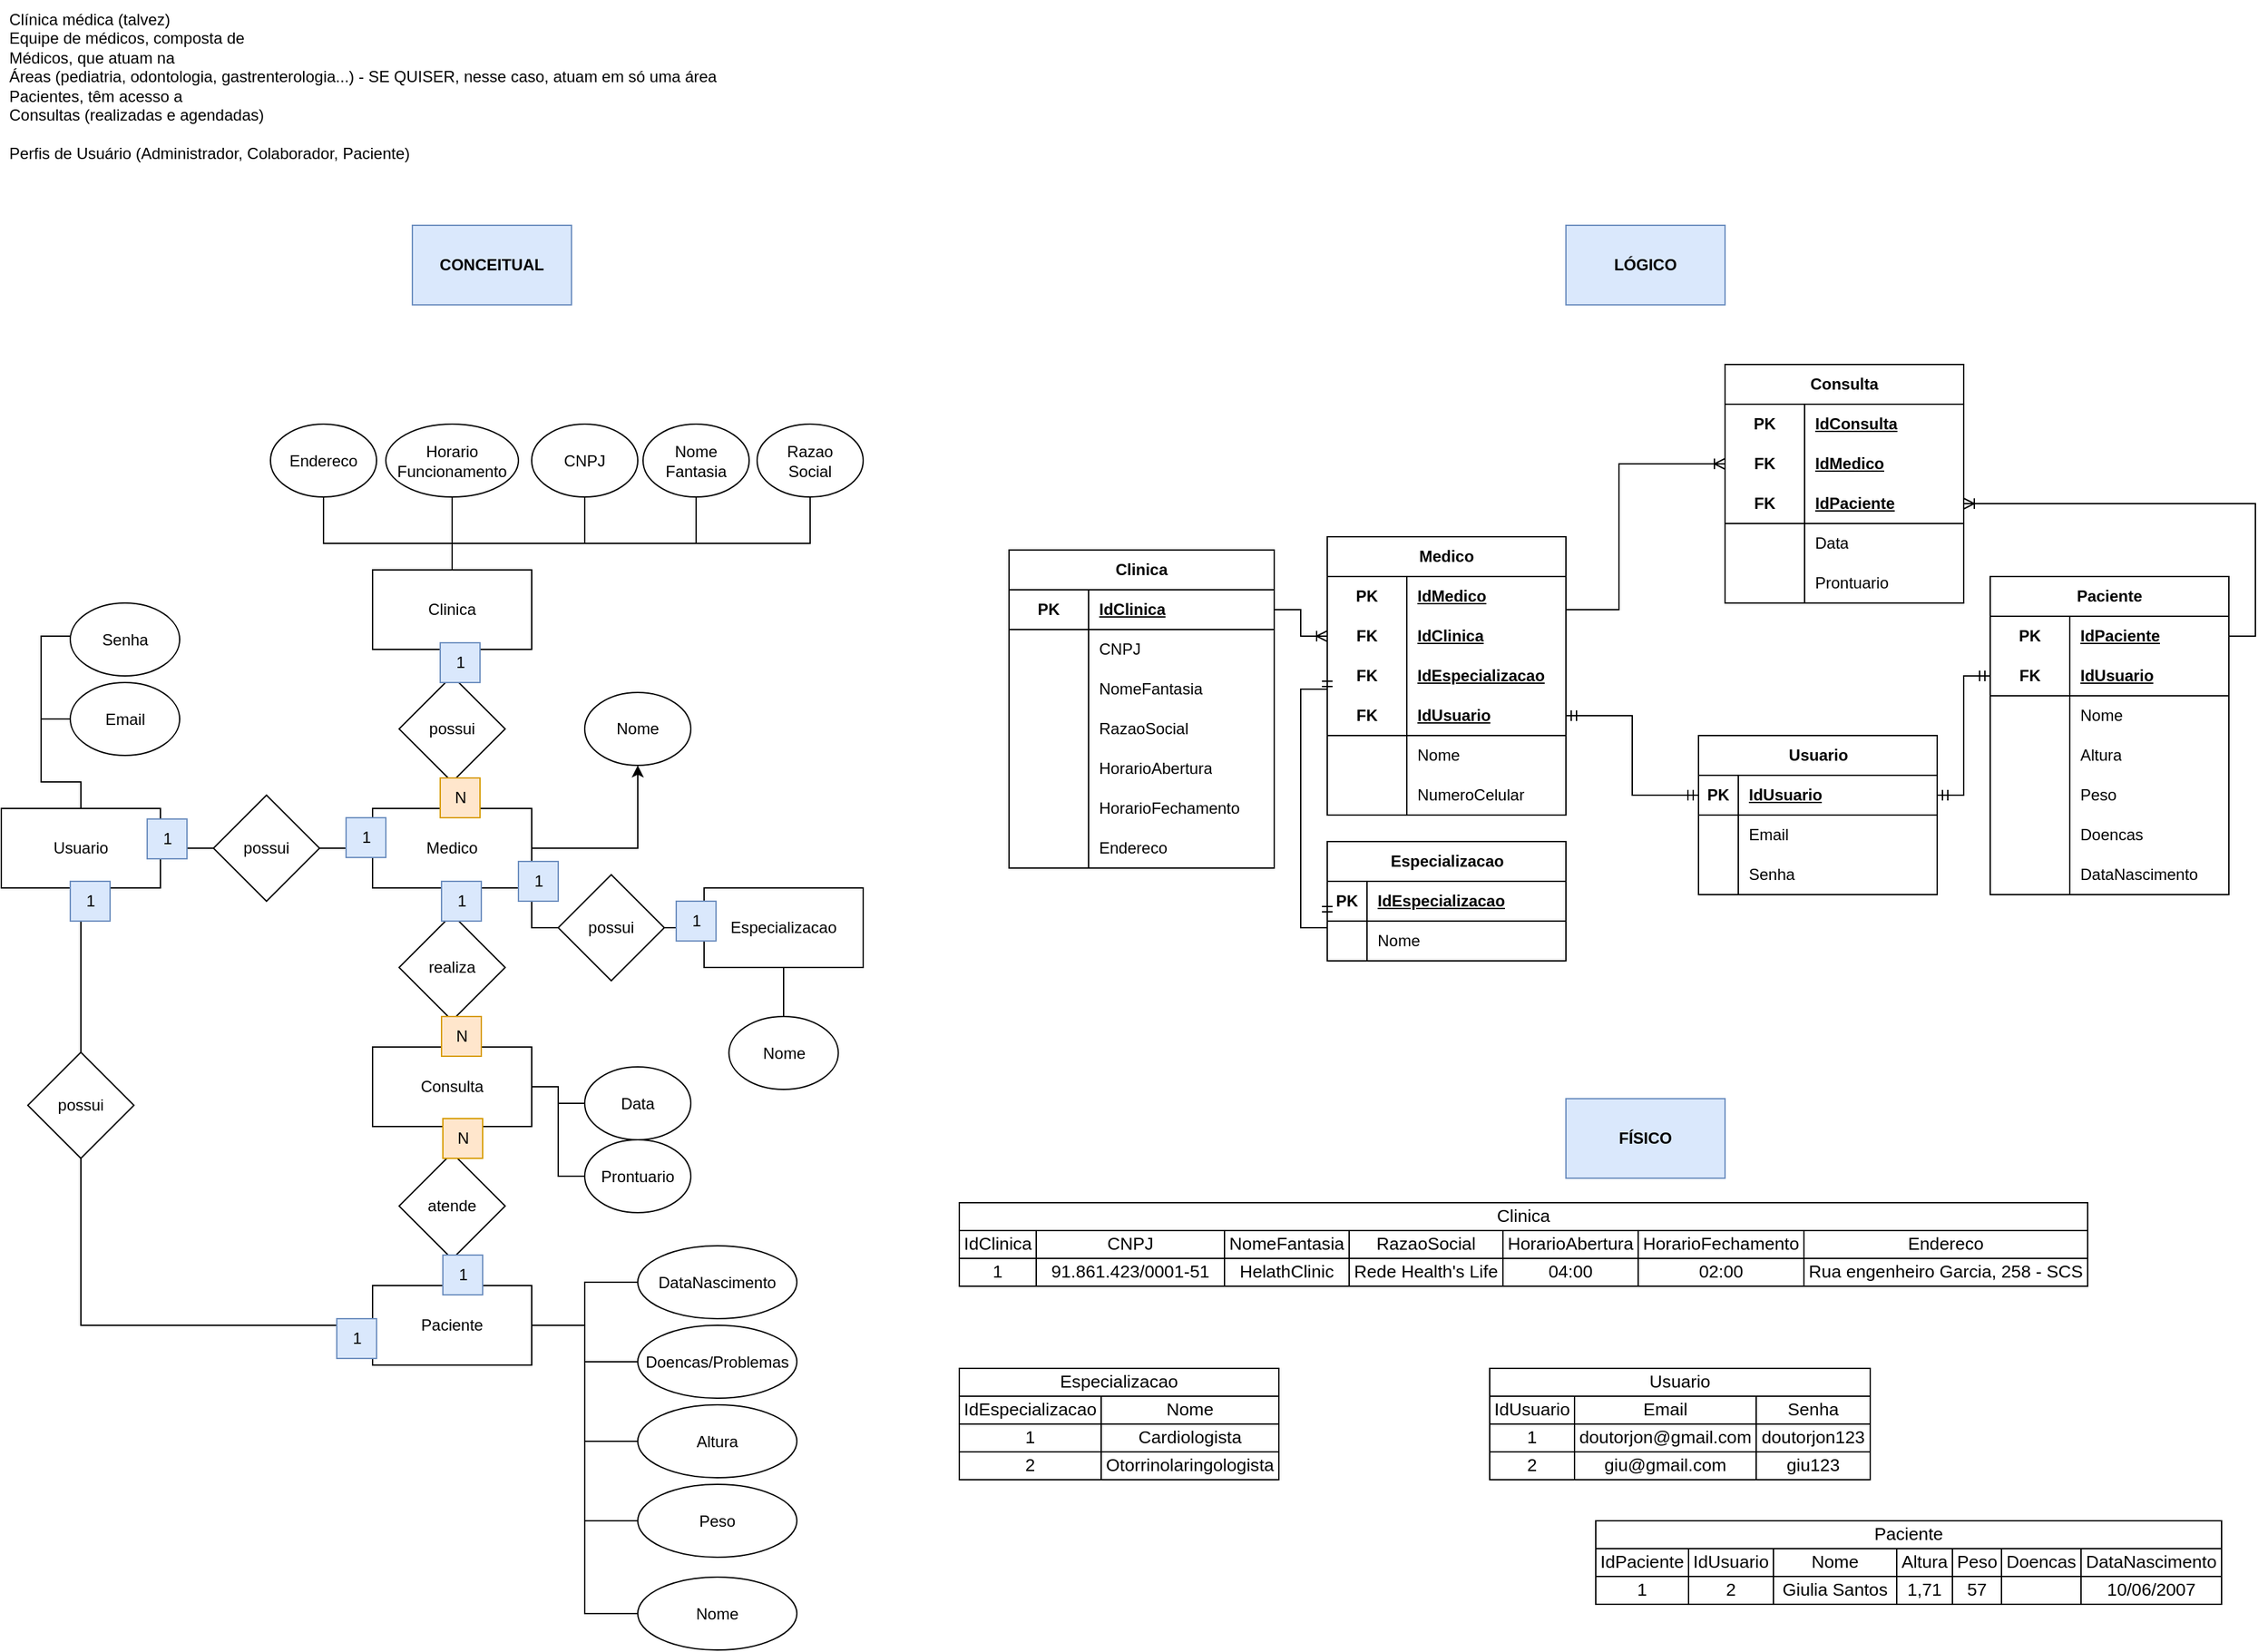 <mxfile version="21.6.8" type="github">
  <diagram name="Página-1" id="Um5PL5dQUaYkKMPlMzKV">
    <mxGraphModel dx="1713" dy="718" grid="1" gridSize="10" guides="1" tooltips="1" connect="1" arrows="1" fold="1" page="0" pageScale="1" pageWidth="827" pageHeight="1169" math="0" shadow="0">
      <root>
        <mxCell id="0" />
        <mxCell id="1" parent="0" />
        <mxCell id="07H1pQRVvhd5GYomHwT7-1" value="&lt;div&gt;Clínica médica (talvez)&lt;/div&gt;&lt;div&gt;Equipe de médicos, composta de&lt;/div&gt;&lt;div&gt;Médicos, que atuam na&lt;/div&gt;&lt;div&gt;Áreas (pediatria, odontologia, gastrenterologia...) - SE QUISER, nesse caso, atuam em só uma área&lt;/div&gt;&lt;div&gt;Pacientes, têm acesso a&lt;/div&gt;&lt;div&gt;Consultas (realizadas e agendadas)&lt;/div&gt;&lt;div&gt;&lt;br&gt;&lt;/div&gt;&lt;div&gt;Perfis de Usuário (Administrador, Colaborador, Paciente)&lt;/div&gt;" style="text;html=1;align=left;verticalAlign=middle;resizable=0;points=[];autosize=1;strokeColor=none;fillColor=none;rounded=0;" parent="1" vertex="1">
          <mxGeometry x="-156" y="10" width="560" height="130" as="geometry" />
        </mxCell>
        <mxCell id="LZXJLE0G87m1T3eWScxv-34" style="edgeStyle=orthogonalEdgeStyle;rounded=0;orthogonalLoop=1;jettySize=auto;html=1;entryX=0.5;entryY=0;entryDx=0;entryDy=0;endArrow=none;endFill=0;" parent="1" source="LZXJLE0G87m1T3eWScxv-1" target="LZXJLE0G87m1T3eWScxv-33" edge="1">
          <mxGeometry relative="1" as="geometry" />
        </mxCell>
        <mxCell id="LZXJLE0G87m1T3eWScxv-111" style="edgeStyle=orthogonalEdgeStyle;orthogonalLoop=1;jettySize=auto;html=1;entryX=0.5;entryY=1;entryDx=0;entryDy=0;rounded=0;endArrow=none;endFill=0;" parent="1" source="LZXJLE0G87m1T3eWScxv-1" target="LZXJLE0G87m1T3eWScxv-106" edge="1">
          <mxGeometry relative="1" as="geometry">
            <Array as="points">
              <mxPoint x="180" y="420" />
              <mxPoint x="83" y="420" />
            </Array>
          </mxGeometry>
        </mxCell>
        <mxCell id="LZXJLE0G87m1T3eWScxv-114" style="edgeStyle=orthogonalEdgeStyle;orthogonalLoop=1;jettySize=auto;html=1;entryX=0.5;entryY=1;entryDx=0;entryDy=0;rounded=0;endArrow=none;endFill=0;" parent="1" source="LZXJLE0G87m1T3eWScxv-1" target="LZXJLE0G87m1T3eWScxv-107" edge="1">
          <mxGeometry relative="1" as="geometry" />
        </mxCell>
        <mxCell id="LZXJLE0G87m1T3eWScxv-115" style="edgeStyle=orthogonalEdgeStyle;orthogonalLoop=1;jettySize=auto;html=1;entryX=0.5;entryY=1;entryDx=0;entryDy=0;rounded=0;endArrow=none;endFill=0;" parent="1" source="LZXJLE0G87m1T3eWScxv-1" target="LZXJLE0G87m1T3eWScxv-108" edge="1">
          <mxGeometry relative="1" as="geometry">
            <Array as="points">
              <mxPoint x="180" y="420" />
              <mxPoint x="280" y="420" />
            </Array>
          </mxGeometry>
        </mxCell>
        <mxCell id="LZXJLE0G87m1T3eWScxv-116" style="edgeStyle=orthogonalEdgeStyle;orthogonalLoop=1;jettySize=auto;html=1;entryX=0.5;entryY=1;entryDx=0;entryDy=0;rounded=0;endArrow=none;endFill=0;" parent="1" source="LZXJLE0G87m1T3eWScxv-1" target="LZXJLE0G87m1T3eWScxv-109" edge="1">
          <mxGeometry relative="1" as="geometry">
            <Array as="points">
              <mxPoint x="180" y="420" />
              <mxPoint x="364" y="420" />
            </Array>
          </mxGeometry>
        </mxCell>
        <mxCell id="LZXJLE0G87m1T3eWScxv-117" style="edgeStyle=orthogonalEdgeStyle;orthogonalLoop=1;jettySize=auto;html=1;entryX=0.5;entryY=1;entryDx=0;entryDy=0;rounded=0;endArrow=none;endFill=0;" parent="1" source="LZXJLE0G87m1T3eWScxv-1" target="LZXJLE0G87m1T3eWScxv-110" edge="1">
          <mxGeometry relative="1" as="geometry">
            <Array as="points">
              <mxPoint x="180" y="420" />
              <mxPoint x="450" y="420" />
            </Array>
          </mxGeometry>
        </mxCell>
        <mxCell id="LZXJLE0G87m1T3eWScxv-1" value="Clinica" style="rounded=0;whiteSpace=wrap;html=1;" parent="1" vertex="1">
          <mxGeometry x="120" y="440" width="120" height="60" as="geometry" />
        </mxCell>
        <mxCell id="LZXJLE0G87m1T3eWScxv-73" style="edgeStyle=orthogonalEdgeStyle;rounded=0;orthogonalLoop=1;jettySize=auto;html=1;entryX=0.5;entryY=0;entryDx=0;entryDy=0;endArrow=none;endFill=0;" parent="1" source="LZXJLE0G87m1T3eWScxv-3" target="LZXJLE0G87m1T3eWScxv-72" edge="1">
          <mxGeometry relative="1" as="geometry" />
        </mxCell>
        <mxCell id="LZXJLE0G87m1T3eWScxv-3" value="Especializacao" style="rounded=0;whiteSpace=wrap;html=1;" parent="1" vertex="1">
          <mxGeometry x="370" y="680" width="120" height="60" as="geometry" />
        </mxCell>
        <mxCell id="LZXJLE0G87m1T3eWScxv-16" style="edgeStyle=orthogonalEdgeStyle;rounded=0;orthogonalLoop=1;jettySize=auto;html=1;entryX=0.5;entryY=0;entryDx=0;entryDy=0;endArrow=none;endFill=0;" parent="1" source="LZXJLE0G87m1T3eWScxv-13" target="LZXJLE0G87m1T3eWScxv-14" edge="1">
          <mxGeometry relative="1" as="geometry" />
        </mxCell>
        <mxCell id="LZXJLE0G87m1T3eWScxv-13" value="realiza" style="rhombus;whiteSpace=wrap;html=1;rounded=0;" parent="1" vertex="1">
          <mxGeometry x="140" y="700" width="80" height="80" as="geometry" />
        </mxCell>
        <mxCell id="LZXJLE0G87m1T3eWScxv-49" style="edgeStyle=orthogonalEdgeStyle;rounded=0;orthogonalLoop=1;jettySize=auto;html=1;entryX=0.5;entryY=0;entryDx=0;entryDy=0;endArrow=none;endFill=0;" parent="1" source="LZXJLE0G87m1T3eWScxv-14" target="LZXJLE0G87m1T3eWScxv-46" edge="1">
          <mxGeometry relative="1" as="geometry" />
        </mxCell>
        <mxCell id="LZXJLE0G87m1T3eWScxv-104" style="edgeStyle=orthogonalEdgeStyle;orthogonalLoop=1;jettySize=auto;html=1;entryX=0;entryY=0.5;entryDx=0;entryDy=0;endArrow=none;endFill=0;rounded=0;" parent="1" source="LZXJLE0G87m1T3eWScxv-14" target="LZXJLE0G87m1T3eWScxv-96" edge="1">
          <mxGeometry relative="1" as="geometry" />
        </mxCell>
        <mxCell id="LZXJLE0G87m1T3eWScxv-105" style="edgeStyle=orthogonalEdgeStyle;orthogonalLoop=1;jettySize=auto;html=1;entryX=0;entryY=0.5;entryDx=0;entryDy=0;endArrow=none;endFill=0;rounded=0;" parent="1" source="LZXJLE0G87m1T3eWScxv-14" target="LZXJLE0G87m1T3eWScxv-103" edge="1">
          <mxGeometry relative="1" as="geometry" />
        </mxCell>
        <mxCell id="LZXJLE0G87m1T3eWScxv-14" value="Consulta" style="rounded=0;whiteSpace=wrap;html=1;" parent="1" vertex="1">
          <mxGeometry x="120" y="800" width="120" height="60" as="geometry" />
        </mxCell>
        <mxCell id="LZXJLE0G87m1T3eWScxv-55" style="edgeStyle=orthogonalEdgeStyle;rounded=0;orthogonalLoop=1;jettySize=auto;html=1;entryX=0;entryY=0.5;entryDx=0;entryDy=0;endArrow=none;endFill=0;" parent="1" source="LZXJLE0G87m1T3eWScxv-19" target="LZXJLE0G87m1T3eWScxv-53" edge="1">
          <mxGeometry relative="1" as="geometry" />
        </mxCell>
        <mxCell id="LZXJLE0G87m1T3eWScxv-57" style="edgeStyle=orthogonalEdgeStyle;rounded=0;orthogonalLoop=1;jettySize=auto;html=1;entryX=0.5;entryY=0;entryDx=0;entryDy=0;endArrow=none;endFill=0;" parent="1" source="LZXJLE0G87m1T3eWScxv-19" target="LZXJLE0G87m1T3eWScxv-56" edge="1">
          <mxGeometry relative="1" as="geometry" />
        </mxCell>
        <mxCell id="LZXJLE0G87m1T3eWScxv-86" style="edgeStyle=orthogonalEdgeStyle;rounded=0;orthogonalLoop=1;jettySize=auto;html=1;entryX=0;entryY=0.5;entryDx=0;entryDy=0;endArrow=none;endFill=0;" parent="1" source="LZXJLE0G87m1T3eWScxv-19" target="LZXJLE0G87m1T3eWScxv-82" edge="1">
          <mxGeometry relative="1" as="geometry">
            <Array as="points">
              <mxPoint x="-100" y="600" />
              <mxPoint x="-130" y="600" />
              <mxPoint x="-130" y="552" />
            </Array>
          </mxGeometry>
        </mxCell>
        <mxCell id="LZXJLE0G87m1T3eWScxv-87" style="edgeStyle=orthogonalEdgeStyle;rounded=0;orthogonalLoop=1;jettySize=auto;html=1;entryX=0;entryY=0.5;entryDx=0;entryDy=0;exitX=0.5;exitY=0;exitDx=0;exitDy=0;endArrow=none;endFill=0;" parent="1" source="LZXJLE0G87m1T3eWScxv-19" target="LZXJLE0G87m1T3eWScxv-83" edge="1">
          <mxGeometry relative="1" as="geometry">
            <Array as="points">
              <mxPoint x="-100" y="600" />
              <mxPoint x="-130" y="600" />
              <mxPoint x="-130" y="490" />
              <mxPoint x="-108" y="490" />
            </Array>
          </mxGeometry>
        </mxCell>
        <mxCell id="LZXJLE0G87m1T3eWScxv-19" value="Usuario" style="rounded=0;whiteSpace=wrap;html=1;" parent="1" vertex="1">
          <mxGeometry x="-160" y="620" width="120" height="60" as="geometry" />
        </mxCell>
        <mxCell id="LZXJLE0G87m1T3eWScxv-36" style="edgeStyle=orthogonalEdgeStyle;rounded=0;orthogonalLoop=1;jettySize=auto;html=1;entryX=0.5;entryY=0;entryDx=0;entryDy=0;endArrow=none;endFill=0;" parent="1" source="LZXJLE0G87m1T3eWScxv-29" target="LZXJLE0G87m1T3eWScxv-13" edge="1">
          <mxGeometry relative="1" as="geometry" />
        </mxCell>
        <mxCell id="LZXJLE0G87m1T3eWScxv-122" style="edgeStyle=orthogonalEdgeStyle;orthogonalLoop=1;jettySize=auto;html=1;entryX=0.5;entryY=1;entryDx=0;entryDy=0;rounded=0;" parent="1" source="LZXJLE0G87m1T3eWScxv-29" target="LZXJLE0G87m1T3eWScxv-120" edge="1">
          <mxGeometry relative="1" as="geometry" />
        </mxCell>
        <mxCell id="LZXJLE0G87m1T3eWScxv-29" value="Medico" style="rounded=0;whiteSpace=wrap;html=1;" parent="1" vertex="1">
          <mxGeometry x="120" y="620" width="120" height="60" as="geometry" />
        </mxCell>
        <mxCell id="LZXJLE0G87m1T3eWScxv-35" style="edgeStyle=orthogonalEdgeStyle;rounded=0;orthogonalLoop=1;jettySize=auto;html=1;entryX=0.5;entryY=0;entryDx=0;entryDy=0;endArrow=none;endFill=0;" parent="1" source="LZXJLE0G87m1T3eWScxv-33" target="LZXJLE0G87m1T3eWScxv-29" edge="1">
          <mxGeometry relative="1" as="geometry" />
        </mxCell>
        <mxCell id="LZXJLE0G87m1T3eWScxv-33" value="possui" style="rhombus;whiteSpace=wrap;html=1;rounded=0;" parent="1" vertex="1">
          <mxGeometry x="140" y="520" width="80" height="80" as="geometry" />
        </mxCell>
        <mxCell id="LZXJLE0G87m1T3eWScxv-44" style="edgeStyle=orthogonalEdgeStyle;rounded=0;orthogonalLoop=1;jettySize=auto;html=1;entryX=0;entryY=0.5;entryDx=0;entryDy=0;endArrow=none;endFill=0;" parent="1" source="LZXJLE0G87m1T3eWScxv-42" target="LZXJLE0G87m1T3eWScxv-3" edge="1">
          <mxGeometry relative="1" as="geometry" />
        </mxCell>
        <mxCell id="LZXJLE0G87m1T3eWScxv-119" style="edgeStyle=orthogonalEdgeStyle;orthogonalLoop=1;jettySize=auto;html=1;entryX=1;entryY=0.5;entryDx=0;entryDy=0;endArrow=none;endFill=0;rounded=0;" parent="1" source="LZXJLE0G87m1T3eWScxv-42" target="LZXJLE0G87m1T3eWScxv-29" edge="1">
          <mxGeometry relative="1" as="geometry" />
        </mxCell>
        <mxCell id="LZXJLE0G87m1T3eWScxv-42" value="possui" style="rhombus;whiteSpace=wrap;html=1;rounded=0;" parent="1" vertex="1">
          <mxGeometry x="260" y="670" width="80" height="80" as="geometry" />
        </mxCell>
        <mxCell id="LZXJLE0G87m1T3eWScxv-80" style="edgeStyle=orthogonalEdgeStyle;rounded=0;orthogonalLoop=1;jettySize=auto;html=1;entryX=0;entryY=0.5;entryDx=0;entryDy=0;endArrow=none;endFill=0;" parent="1" source="LZXJLE0G87m1T3eWScxv-45" target="LZXJLE0G87m1T3eWScxv-78" edge="1">
          <mxGeometry relative="1" as="geometry" />
        </mxCell>
        <mxCell id="LZXJLE0G87m1T3eWScxv-81" style="edgeStyle=orthogonalEdgeStyle;rounded=0;orthogonalLoop=1;jettySize=auto;html=1;entryX=0;entryY=0.5;entryDx=0;entryDy=0;endArrow=none;endFill=0;" parent="1" source="LZXJLE0G87m1T3eWScxv-45" target="LZXJLE0G87m1T3eWScxv-79" edge="1">
          <mxGeometry relative="1" as="geometry" />
        </mxCell>
        <mxCell id="LZXJLE0G87m1T3eWScxv-92" style="edgeStyle=orthogonalEdgeStyle;orthogonalLoop=1;jettySize=auto;html=1;entryX=0;entryY=0.5;entryDx=0;entryDy=0;rounded=0;endArrow=none;endFill=0;" parent="1" source="LZXJLE0G87m1T3eWScxv-45" target="LZXJLE0G87m1T3eWScxv-90" edge="1">
          <mxGeometry relative="1" as="geometry" />
        </mxCell>
        <mxCell id="LZXJLE0G87m1T3eWScxv-93" style="edgeStyle=orthogonalEdgeStyle;orthogonalLoop=1;jettySize=auto;html=1;entryX=0;entryY=0.5;entryDx=0;entryDy=0;rounded=0;endArrow=none;endFill=0;" parent="1" source="LZXJLE0G87m1T3eWScxv-45" target="LZXJLE0G87m1T3eWScxv-91" edge="1">
          <mxGeometry relative="1" as="geometry" />
        </mxCell>
        <mxCell id="LZXJLE0G87m1T3eWScxv-199" style="edgeStyle=orthogonalEdgeStyle;orthogonalLoop=1;jettySize=auto;html=1;entryX=0;entryY=0.5;entryDx=0;entryDy=0;endArrow=none;endFill=0;rounded=0;" parent="1" source="LZXJLE0G87m1T3eWScxv-45" target="LZXJLE0G87m1T3eWScxv-198" edge="1">
          <mxGeometry relative="1" as="geometry" />
        </mxCell>
        <mxCell id="LZXJLE0G87m1T3eWScxv-45" value="Paciente" style="rounded=0;whiteSpace=wrap;html=1;" parent="1" vertex="1">
          <mxGeometry x="120" y="980" width="120" height="60" as="geometry" />
        </mxCell>
        <mxCell id="LZXJLE0G87m1T3eWScxv-50" style="edgeStyle=orthogonalEdgeStyle;rounded=0;orthogonalLoop=1;jettySize=auto;html=1;entryX=0.5;entryY=0;entryDx=0;entryDy=0;endArrow=none;endFill=0;" parent="1" source="LZXJLE0G87m1T3eWScxv-46" target="LZXJLE0G87m1T3eWScxv-45" edge="1">
          <mxGeometry relative="1" as="geometry" />
        </mxCell>
        <mxCell id="LZXJLE0G87m1T3eWScxv-46" value="atende" style="rhombus;whiteSpace=wrap;html=1;rounded=0;" parent="1" vertex="1">
          <mxGeometry x="140" y="880" width="80" height="80" as="geometry" />
        </mxCell>
        <mxCell id="LZXJLE0G87m1T3eWScxv-54" style="edgeStyle=orthogonalEdgeStyle;rounded=0;orthogonalLoop=1;jettySize=auto;html=1;entryX=0;entryY=0.5;entryDx=0;entryDy=0;endArrow=none;endFill=0;" parent="1" source="LZXJLE0G87m1T3eWScxv-53" target="LZXJLE0G87m1T3eWScxv-29" edge="1">
          <mxGeometry relative="1" as="geometry" />
        </mxCell>
        <mxCell id="LZXJLE0G87m1T3eWScxv-53" value="possui" style="rhombus;whiteSpace=wrap;html=1;rounded=0;" parent="1" vertex="1">
          <mxGeometry y="610" width="80" height="80" as="geometry" />
        </mxCell>
        <mxCell id="LZXJLE0G87m1T3eWScxv-58" style="edgeStyle=orthogonalEdgeStyle;rounded=0;orthogonalLoop=1;jettySize=auto;html=1;entryX=0;entryY=0.5;entryDx=0;entryDy=0;exitX=0.5;exitY=1;exitDx=0;exitDy=0;endArrow=none;endFill=0;" parent="1" source="LZXJLE0G87m1T3eWScxv-56" target="LZXJLE0G87m1T3eWScxv-45" edge="1">
          <mxGeometry relative="1" as="geometry">
            <Array as="points">
              <mxPoint x="-100" y="1010" />
            </Array>
          </mxGeometry>
        </mxCell>
        <mxCell id="LZXJLE0G87m1T3eWScxv-56" value="possui" style="rhombus;whiteSpace=wrap;html=1;rounded=0;" parent="1" vertex="1">
          <mxGeometry x="-140" y="804" width="80" height="80" as="geometry" />
        </mxCell>
        <mxCell id="LZXJLE0G87m1T3eWScxv-59" value="1" style="text;html=1;align=center;verticalAlign=middle;resizable=0;points=[];autosize=1;strokeColor=#6c8ebf;fillColor=#dae8fc;rounded=0;" parent="1" vertex="1">
          <mxGeometry x="171" y="495" width="30" height="30" as="geometry" />
        </mxCell>
        <mxCell id="LZXJLE0G87m1T3eWScxv-61" value="N" style="text;html=1;align=center;verticalAlign=middle;resizable=0;points=[];autosize=1;strokeColor=#d79b00;fillColor=#ffe6cc;rounded=0;" parent="1" vertex="1">
          <mxGeometry x="171" y="597" width="30" height="30" as="geometry" />
        </mxCell>
        <mxCell id="LZXJLE0G87m1T3eWScxv-62" value="1" style="text;html=1;align=center;verticalAlign=middle;resizable=0;points=[];autosize=1;strokeColor=#6c8ebf;fillColor=#dae8fc;rounded=0;" parent="1" vertex="1">
          <mxGeometry x="230" y="660" width="30" height="30" as="geometry" />
        </mxCell>
        <mxCell id="LZXJLE0G87m1T3eWScxv-63" value="1" style="text;html=1;align=center;verticalAlign=middle;resizable=0;points=[];autosize=1;strokeColor=#6c8ebf;fillColor=#dae8fc;rounded=0;" parent="1" vertex="1">
          <mxGeometry x="349" y="690" width="30" height="30" as="geometry" />
        </mxCell>
        <mxCell id="LZXJLE0G87m1T3eWScxv-64" value="1" style="text;html=1;align=center;verticalAlign=middle;resizable=0;points=[];autosize=1;strokeColor=#6c8ebf;fillColor=#dae8fc;rounded=0;" parent="1" vertex="1">
          <mxGeometry x="172" y="675" width="30" height="30" as="geometry" />
        </mxCell>
        <mxCell id="LZXJLE0G87m1T3eWScxv-65" value="N" style="text;html=1;align=center;verticalAlign=middle;resizable=0;points=[];autosize=1;strokeColor=#d79b00;fillColor=#ffe6cc;rounded=0;" parent="1" vertex="1">
          <mxGeometry x="172" y="777" width="30" height="30" as="geometry" />
        </mxCell>
        <mxCell id="LZXJLE0G87m1T3eWScxv-66" value="N" style="text;html=1;align=center;verticalAlign=middle;resizable=0;points=[];autosize=1;strokeColor=#d79b00;fillColor=#ffe6cc;rounded=0;" parent="1" vertex="1">
          <mxGeometry x="173" y="854" width="30" height="30" as="geometry" />
        </mxCell>
        <mxCell id="LZXJLE0G87m1T3eWScxv-67" value="1" style="text;html=1;align=center;verticalAlign=middle;resizable=0;points=[];autosize=1;strokeColor=#6c8ebf;fillColor=#dae8fc;rounded=0;" parent="1" vertex="1">
          <mxGeometry x="173" y="957" width="30" height="30" as="geometry" />
        </mxCell>
        <mxCell id="LZXJLE0G87m1T3eWScxv-68" value="1" style="text;html=1;align=center;verticalAlign=middle;resizable=0;points=[];autosize=1;strokeColor=#6c8ebf;fillColor=#dae8fc;rounded=0;" parent="1" vertex="1">
          <mxGeometry x="-50" y="628" width="30" height="30" as="geometry" />
        </mxCell>
        <mxCell id="LZXJLE0G87m1T3eWScxv-69" value="1" style="text;html=1;align=center;verticalAlign=middle;resizable=0;points=[];autosize=1;strokeColor=#6c8ebf;fillColor=#dae8fc;rounded=0;" parent="1" vertex="1">
          <mxGeometry x="100" y="627" width="30" height="30" as="geometry" />
        </mxCell>
        <mxCell id="LZXJLE0G87m1T3eWScxv-70" value="1" style="text;html=1;align=center;verticalAlign=middle;resizable=0;points=[];autosize=1;strokeColor=#6c8ebf;fillColor=#dae8fc;rounded=0;" parent="1" vertex="1">
          <mxGeometry x="-108" y="675" width="30" height="30" as="geometry" />
        </mxCell>
        <mxCell id="LZXJLE0G87m1T3eWScxv-71" value="1" style="text;html=1;align=center;verticalAlign=middle;resizable=0;points=[];autosize=1;strokeColor=#6c8ebf;fillColor=#dae8fc;rounded=0;" parent="1" vertex="1">
          <mxGeometry x="93" y="1005" width="30" height="30" as="geometry" />
        </mxCell>
        <mxCell id="LZXJLE0G87m1T3eWScxv-72" value="Nome" style="ellipse;whiteSpace=wrap;html=1;rounded=0;" parent="1" vertex="1">
          <mxGeometry x="388.75" y="777" width="82.5" height="55" as="geometry" />
        </mxCell>
        <mxCell id="LZXJLE0G87m1T3eWScxv-78" value="DataNascimento" style="ellipse;whiteSpace=wrap;html=1;rounded=0;" parent="1" vertex="1">
          <mxGeometry x="320" y="950" width="120" height="55" as="geometry" />
        </mxCell>
        <mxCell id="LZXJLE0G87m1T3eWScxv-79" value="Doencas/Problemas" style="ellipse;whiteSpace=wrap;html=1;rounded=0;" parent="1" vertex="1">
          <mxGeometry x="320" y="1010" width="120" height="55" as="geometry" />
        </mxCell>
        <mxCell id="LZXJLE0G87m1T3eWScxv-82" value="Email" style="ellipse;whiteSpace=wrap;html=1;rounded=0;" parent="1" vertex="1">
          <mxGeometry x="-108" y="525" width="82.5" height="55" as="geometry" />
        </mxCell>
        <mxCell id="LZXJLE0G87m1T3eWScxv-83" value="Senha" style="ellipse;whiteSpace=wrap;html=1;rounded=0;" parent="1" vertex="1">
          <mxGeometry x="-108" y="465" width="82.5" height="55" as="geometry" />
        </mxCell>
        <mxCell id="LZXJLE0G87m1T3eWScxv-90" value="Altura" style="ellipse;whiteSpace=wrap;html=1;rounded=0;" parent="1" vertex="1">
          <mxGeometry x="320" y="1070" width="120" height="55" as="geometry" />
        </mxCell>
        <mxCell id="LZXJLE0G87m1T3eWScxv-91" value="Peso" style="ellipse;whiteSpace=wrap;html=1;rounded=0;" parent="1" vertex="1">
          <mxGeometry x="320" y="1130" width="120" height="55" as="geometry" />
        </mxCell>
        <mxCell id="LZXJLE0G87m1T3eWScxv-96" value="Data" style="ellipse;whiteSpace=wrap;html=1;rounded=0;" parent="1" vertex="1">
          <mxGeometry x="280" y="815" width="80" height="55" as="geometry" />
        </mxCell>
        <mxCell id="LZXJLE0G87m1T3eWScxv-103" value="Prontuario" style="ellipse;whiteSpace=wrap;html=1;rounded=0;" parent="1" vertex="1">
          <mxGeometry x="280" y="870" width="80" height="55" as="geometry" />
        </mxCell>
        <mxCell id="LZXJLE0G87m1T3eWScxv-106" value="Endereco" style="ellipse;whiteSpace=wrap;html=1;rounded=0;" parent="1" vertex="1">
          <mxGeometry x="43" y="330" width="80" height="55" as="geometry" />
        </mxCell>
        <mxCell id="LZXJLE0G87m1T3eWScxv-107" value="Horario&lt;br&gt;Funcionamento" style="ellipse;whiteSpace=wrap;html=1;rounded=0;" parent="1" vertex="1">
          <mxGeometry x="130" y="330" width="100" height="55" as="geometry" />
        </mxCell>
        <mxCell id="LZXJLE0G87m1T3eWScxv-108" value="CNPJ" style="ellipse;whiteSpace=wrap;html=1;rounded=0;" parent="1" vertex="1">
          <mxGeometry x="240" y="330" width="80" height="55" as="geometry" />
        </mxCell>
        <mxCell id="LZXJLE0G87m1T3eWScxv-109" value="Nome&lt;br&gt;Fantasia" style="ellipse;whiteSpace=wrap;html=1;rounded=0;" parent="1" vertex="1">
          <mxGeometry x="324" y="330" width="80" height="55" as="geometry" />
        </mxCell>
        <mxCell id="LZXJLE0G87m1T3eWScxv-110" value="Razao&lt;br&gt;Social" style="ellipse;whiteSpace=wrap;html=1;rounded=0;" parent="1" vertex="1">
          <mxGeometry x="410" y="330" width="80" height="55" as="geometry" />
        </mxCell>
        <mxCell id="LZXJLE0G87m1T3eWScxv-120" value="Nome" style="ellipse;whiteSpace=wrap;html=1;rounded=0;" parent="1" vertex="1">
          <mxGeometry x="280" y="532.5" width="80" height="55" as="geometry" />
        </mxCell>
        <mxCell id="LZXJLE0G87m1T3eWScxv-149" value="Clinica" style="shape=table;startSize=30;container=1;collapsible=1;childLayout=tableLayout;fixedRows=1;rowLines=0;fontStyle=1;align=center;resizeLast=1;html=1;whiteSpace=wrap;rounded=0;" parent="1" vertex="1">
          <mxGeometry x="600" y="425" width="200" height="240" as="geometry" />
        </mxCell>
        <mxCell id="LZXJLE0G87m1T3eWScxv-153" value="" style="shape=tableRow;horizontal=0;startSize=0;swimlaneHead=0;swimlaneBody=0;fillColor=none;collapsible=0;dropTarget=0;points=[[0,0.5],[1,0.5]];portConstraint=eastwest;top=0;left=0;right=0;bottom=1;html=1;rounded=0;" parent="LZXJLE0G87m1T3eWScxv-149" vertex="1">
          <mxGeometry y="30" width="200" height="30" as="geometry" />
        </mxCell>
        <mxCell id="LZXJLE0G87m1T3eWScxv-154" value="PK" style="shape=partialRectangle;connectable=0;fillColor=none;top=0;left=0;bottom=0;right=0;fontStyle=1;overflow=hidden;html=1;whiteSpace=wrap;rounded=0;" parent="LZXJLE0G87m1T3eWScxv-153" vertex="1">
          <mxGeometry width="60" height="30" as="geometry">
            <mxRectangle width="60" height="30" as="alternateBounds" />
          </mxGeometry>
        </mxCell>
        <mxCell id="LZXJLE0G87m1T3eWScxv-155" value="IdClinica" style="shape=partialRectangle;connectable=0;fillColor=none;top=0;left=0;bottom=0;right=0;align=left;spacingLeft=6;fontStyle=5;overflow=hidden;html=1;whiteSpace=wrap;rounded=0;" parent="LZXJLE0G87m1T3eWScxv-153" vertex="1">
          <mxGeometry x="60" width="140" height="30" as="geometry">
            <mxRectangle width="140" height="30" as="alternateBounds" />
          </mxGeometry>
        </mxCell>
        <mxCell id="LZXJLE0G87m1T3eWScxv-156" value="" style="shape=tableRow;horizontal=0;startSize=0;swimlaneHead=0;swimlaneBody=0;fillColor=none;collapsible=0;dropTarget=0;points=[[0,0.5],[1,0.5]];portConstraint=eastwest;top=0;left=0;right=0;bottom=0;html=1;rounded=0;" parent="LZXJLE0G87m1T3eWScxv-149" vertex="1">
          <mxGeometry y="60" width="200" height="30" as="geometry" />
        </mxCell>
        <mxCell id="LZXJLE0G87m1T3eWScxv-157" value="" style="shape=partialRectangle;connectable=0;fillColor=none;top=0;left=0;bottom=0;right=0;editable=1;overflow=hidden;html=1;whiteSpace=wrap;rounded=0;" parent="LZXJLE0G87m1T3eWScxv-156" vertex="1">
          <mxGeometry width="60" height="30" as="geometry">
            <mxRectangle width="60" height="30" as="alternateBounds" />
          </mxGeometry>
        </mxCell>
        <mxCell id="LZXJLE0G87m1T3eWScxv-158" value="CNPJ" style="shape=partialRectangle;connectable=0;fillColor=none;top=0;left=0;bottom=0;right=0;align=left;spacingLeft=6;overflow=hidden;html=1;whiteSpace=wrap;rounded=0;" parent="LZXJLE0G87m1T3eWScxv-156" vertex="1">
          <mxGeometry x="60" width="140" height="30" as="geometry">
            <mxRectangle width="140" height="30" as="alternateBounds" />
          </mxGeometry>
        </mxCell>
        <mxCell id="LZXJLE0G87m1T3eWScxv-159" value="" style="shape=tableRow;horizontal=0;startSize=0;swimlaneHead=0;swimlaneBody=0;fillColor=none;collapsible=0;dropTarget=0;points=[[0,0.5],[1,0.5]];portConstraint=eastwest;top=0;left=0;right=0;bottom=0;html=1;rounded=0;" parent="LZXJLE0G87m1T3eWScxv-149" vertex="1">
          <mxGeometry y="90" width="200" height="30" as="geometry" />
        </mxCell>
        <mxCell id="LZXJLE0G87m1T3eWScxv-160" value="" style="shape=partialRectangle;connectable=0;fillColor=none;top=0;left=0;bottom=0;right=0;editable=1;overflow=hidden;html=1;whiteSpace=wrap;rounded=0;" parent="LZXJLE0G87m1T3eWScxv-159" vertex="1">
          <mxGeometry width="60" height="30" as="geometry">
            <mxRectangle width="60" height="30" as="alternateBounds" />
          </mxGeometry>
        </mxCell>
        <mxCell id="LZXJLE0G87m1T3eWScxv-161" value="NomeFantasia" style="shape=partialRectangle;connectable=0;fillColor=none;top=0;left=0;bottom=0;right=0;align=left;spacingLeft=6;overflow=hidden;html=1;whiteSpace=wrap;rounded=0;" parent="LZXJLE0G87m1T3eWScxv-159" vertex="1">
          <mxGeometry x="60" width="140" height="30" as="geometry">
            <mxRectangle width="140" height="30" as="alternateBounds" />
          </mxGeometry>
        </mxCell>
        <mxCell id="LZXJLE0G87m1T3eWScxv-162" style="shape=tableRow;horizontal=0;startSize=0;swimlaneHead=0;swimlaneBody=0;fillColor=none;collapsible=0;dropTarget=0;points=[[0,0.5],[1,0.5]];portConstraint=eastwest;top=0;left=0;right=0;bottom=0;html=1;rounded=0;" parent="LZXJLE0G87m1T3eWScxv-149" vertex="1">
          <mxGeometry y="120" width="200" height="30" as="geometry" />
        </mxCell>
        <mxCell id="LZXJLE0G87m1T3eWScxv-163" style="shape=partialRectangle;connectable=0;fillColor=none;top=0;left=0;bottom=0;right=0;editable=1;overflow=hidden;html=1;whiteSpace=wrap;rounded=0;" parent="LZXJLE0G87m1T3eWScxv-162" vertex="1">
          <mxGeometry width="60" height="30" as="geometry">
            <mxRectangle width="60" height="30" as="alternateBounds" />
          </mxGeometry>
        </mxCell>
        <mxCell id="LZXJLE0G87m1T3eWScxv-164" value="RazaoSocial" style="shape=partialRectangle;connectable=0;fillColor=none;top=0;left=0;bottom=0;right=0;align=left;spacingLeft=6;overflow=hidden;html=1;whiteSpace=wrap;rounded=0;" parent="LZXJLE0G87m1T3eWScxv-162" vertex="1">
          <mxGeometry x="60" width="140" height="30" as="geometry">
            <mxRectangle width="140" height="30" as="alternateBounds" />
          </mxGeometry>
        </mxCell>
        <mxCell id="LZXJLE0G87m1T3eWScxv-165" style="shape=tableRow;horizontal=0;startSize=0;swimlaneHead=0;swimlaneBody=0;fillColor=none;collapsible=0;dropTarget=0;points=[[0,0.5],[1,0.5]];portConstraint=eastwest;top=0;left=0;right=0;bottom=0;html=1;rounded=0;" parent="LZXJLE0G87m1T3eWScxv-149" vertex="1">
          <mxGeometry y="150" width="200" height="30" as="geometry" />
        </mxCell>
        <mxCell id="LZXJLE0G87m1T3eWScxv-166" style="shape=partialRectangle;connectable=0;fillColor=none;top=0;left=0;bottom=0;right=0;editable=1;overflow=hidden;html=1;whiteSpace=wrap;rounded=0;" parent="LZXJLE0G87m1T3eWScxv-165" vertex="1">
          <mxGeometry width="60" height="30" as="geometry">
            <mxRectangle width="60" height="30" as="alternateBounds" />
          </mxGeometry>
        </mxCell>
        <mxCell id="LZXJLE0G87m1T3eWScxv-167" value="HorarioAbertura" style="shape=partialRectangle;connectable=0;fillColor=none;top=0;left=0;bottom=0;right=0;align=left;spacingLeft=6;overflow=hidden;html=1;whiteSpace=wrap;rounded=0;" parent="LZXJLE0G87m1T3eWScxv-165" vertex="1">
          <mxGeometry x="60" width="140" height="30" as="geometry">
            <mxRectangle width="140" height="30" as="alternateBounds" />
          </mxGeometry>
        </mxCell>
        <mxCell id="LZXJLE0G87m1T3eWScxv-274" style="shape=tableRow;horizontal=0;startSize=0;swimlaneHead=0;swimlaneBody=0;fillColor=none;collapsible=0;dropTarget=0;points=[[0,0.5],[1,0.5]];portConstraint=eastwest;top=0;left=0;right=0;bottom=0;html=1;rounded=0;" parent="LZXJLE0G87m1T3eWScxv-149" vertex="1">
          <mxGeometry y="180" width="200" height="30" as="geometry" />
        </mxCell>
        <mxCell id="LZXJLE0G87m1T3eWScxv-275" style="shape=partialRectangle;connectable=0;fillColor=none;top=0;left=0;bottom=0;right=0;editable=1;overflow=hidden;html=1;whiteSpace=wrap;rounded=0;" parent="LZXJLE0G87m1T3eWScxv-274" vertex="1">
          <mxGeometry width="60" height="30" as="geometry">
            <mxRectangle width="60" height="30" as="alternateBounds" />
          </mxGeometry>
        </mxCell>
        <mxCell id="LZXJLE0G87m1T3eWScxv-276" value="HorarioFechamento" style="shape=partialRectangle;connectable=0;fillColor=none;top=0;left=0;bottom=0;right=0;align=left;spacingLeft=6;overflow=hidden;html=1;whiteSpace=wrap;rounded=0;" parent="LZXJLE0G87m1T3eWScxv-274" vertex="1">
          <mxGeometry x="60" width="140" height="30" as="geometry">
            <mxRectangle width="140" height="30" as="alternateBounds" />
          </mxGeometry>
        </mxCell>
        <mxCell id="LZXJLE0G87m1T3eWScxv-168" style="shape=tableRow;horizontal=0;startSize=0;swimlaneHead=0;swimlaneBody=0;fillColor=none;collapsible=0;dropTarget=0;points=[[0,0.5],[1,0.5]];portConstraint=eastwest;top=0;left=0;right=0;bottom=0;html=1;rounded=0;" parent="LZXJLE0G87m1T3eWScxv-149" vertex="1">
          <mxGeometry y="210" width="200" height="30" as="geometry" />
        </mxCell>
        <mxCell id="LZXJLE0G87m1T3eWScxv-169" style="shape=partialRectangle;connectable=0;fillColor=none;top=0;left=0;bottom=0;right=0;editable=1;overflow=hidden;html=1;whiteSpace=wrap;rounded=0;" parent="LZXJLE0G87m1T3eWScxv-168" vertex="1">
          <mxGeometry width="60" height="30" as="geometry">
            <mxRectangle width="60" height="30" as="alternateBounds" />
          </mxGeometry>
        </mxCell>
        <mxCell id="LZXJLE0G87m1T3eWScxv-170" value="Endereco" style="shape=partialRectangle;connectable=0;fillColor=none;top=0;left=0;bottom=0;right=0;align=left;spacingLeft=6;overflow=hidden;html=1;whiteSpace=wrap;rounded=0;" parent="LZXJLE0G87m1T3eWScxv-168" vertex="1">
          <mxGeometry x="60" width="140" height="30" as="geometry">
            <mxRectangle width="140" height="30" as="alternateBounds" />
          </mxGeometry>
        </mxCell>
        <mxCell id="LZXJLE0G87m1T3eWScxv-184" value="Medico" style="shape=table;startSize=30;container=1;collapsible=1;childLayout=tableLayout;fixedRows=1;rowLines=0;fontStyle=1;align=center;resizeLast=1;html=1;whiteSpace=wrap;rounded=0;" parent="1" vertex="1">
          <mxGeometry x="840" y="415" width="180" height="210" as="geometry" />
        </mxCell>
        <mxCell id="LZXJLE0G87m1T3eWScxv-185" value="" style="shape=tableRow;horizontal=0;startSize=0;swimlaneHead=0;swimlaneBody=0;fillColor=none;collapsible=0;dropTarget=0;points=[[0,0.5],[1,0.5]];portConstraint=eastwest;top=0;left=0;right=0;bottom=0;html=1;rounded=0;" parent="LZXJLE0G87m1T3eWScxv-184" vertex="1">
          <mxGeometry y="30" width="180" height="30" as="geometry" />
        </mxCell>
        <mxCell id="LZXJLE0G87m1T3eWScxv-186" value="PK" style="shape=partialRectangle;connectable=0;fillColor=none;top=0;left=0;bottom=0;right=0;fontStyle=1;overflow=hidden;html=1;whiteSpace=wrap;rounded=0;" parent="LZXJLE0G87m1T3eWScxv-185" vertex="1">
          <mxGeometry width="60" height="30" as="geometry">
            <mxRectangle width="60" height="30" as="alternateBounds" />
          </mxGeometry>
        </mxCell>
        <mxCell id="LZXJLE0G87m1T3eWScxv-187" value="IdMedico" style="shape=partialRectangle;connectable=0;fillColor=none;top=0;left=0;bottom=0;right=0;align=left;spacingLeft=6;fontStyle=5;overflow=hidden;html=1;whiteSpace=wrap;rounded=0;" parent="LZXJLE0G87m1T3eWScxv-185" vertex="1">
          <mxGeometry x="60" width="120" height="30" as="geometry">
            <mxRectangle width="120" height="30" as="alternateBounds" />
          </mxGeometry>
        </mxCell>
        <mxCell id="LZXJLE0G87m1T3eWScxv-226" value="" style="shape=tableRow;horizontal=0;startSize=0;swimlaneHead=0;swimlaneBody=0;fillColor=none;collapsible=0;dropTarget=0;points=[[0,0.5],[1,0.5]];portConstraint=eastwest;top=0;left=0;right=0;bottom=0;html=1;rounded=0;" parent="LZXJLE0G87m1T3eWScxv-184" vertex="1">
          <mxGeometry y="60" width="180" height="30" as="geometry" />
        </mxCell>
        <mxCell id="LZXJLE0G87m1T3eWScxv-227" value="FK" style="shape=partialRectangle;connectable=0;fillColor=none;top=0;left=0;bottom=0;right=0;fontStyle=1;overflow=hidden;html=1;whiteSpace=wrap;rounded=0;" parent="LZXJLE0G87m1T3eWScxv-226" vertex="1">
          <mxGeometry width="60" height="30" as="geometry">
            <mxRectangle width="60" height="30" as="alternateBounds" />
          </mxGeometry>
        </mxCell>
        <mxCell id="LZXJLE0G87m1T3eWScxv-228" value="IdClinica" style="shape=partialRectangle;connectable=0;fillColor=none;top=0;left=0;bottom=0;right=0;align=left;spacingLeft=6;fontStyle=5;overflow=hidden;html=1;whiteSpace=wrap;rounded=0;" parent="LZXJLE0G87m1T3eWScxv-226" vertex="1">
          <mxGeometry x="60" width="120" height="30" as="geometry">
            <mxRectangle width="120" height="30" as="alternateBounds" />
          </mxGeometry>
        </mxCell>
        <mxCell id="LZXJLE0G87m1T3eWScxv-295" value="" style="shape=tableRow;horizontal=0;startSize=0;swimlaneHead=0;swimlaneBody=0;fillColor=none;collapsible=0;dropTarget=0;points=[[0,0.5],[1,0.5]];portConstraint=eastwest;top=0;left=0;right=0;bottom=0;html=1;rounded=0;" parent="LZXJLE0G87m1T3eWScxv-184" vertex="1">
          <mxGeometry y="90" width="180" height="30" as="geometry" />
        </mxCell>
        <mxCell id="LZXJLE0G87m1T3eWScxv-296" value="FK" style="shape=partialRectangle;connectable=0;fillColor=none;top=0;left=0;bottom=0;right=0;fontStyle=1;overflow=hidden;html=1;whiteSpace=wrap;rounded=0;" parent="LZXJLE0G87m1T3eWScxv-295" vertex="1">
          <mxGeometry width="60" height="30" as="geometry">
            <mxRectangle width="60" height="30" as="alternateBounds" />
          </mxGeometry>
        </mxCell>
        <mxCell id="LZXJLE0G87m1T3eWScxv-297" value="IdEspecializacao" style="shape=partialRectangle;connectable=0;fillColor=none;top=0;left=0;bottom=0;right=0;align=left;spacingLeft=6;fontStyle=5;overflow=hidden;html=1;whiteSpace=wrap;rounded=0;" parent="LZXJLE0G87m1T3eWScxv-295" vertex="1">
          <mxGeometry x="60" width="120" height="30" as="geometry">
            <mxRectangle width="120" height="30" as="alternateBounds" />
          </mxGeometry>
        </mxCell>
        <mxCell id="LZXJLE0G87m1T3eWScxv-188" value="" style="shape=tableRow;horizontal=0;startSize=0;swimlaneHead=0;swimlaneBody=0;fillColor=none;collapsible=0;dropTarget=0;points=[[0,0.5],[1,0.5]];portConstraint=eastwest;top=0;left=0;right=0;bottom=1;html=1;rounded=0;" parent="LZXJLE0G87m1T3eWScxv-184" vertex="1">
          <mxGeometry y="120" width="180" height="30" as="geometry" />
        </mxCell>
        <mxCell id="LZXJLE0G87m1T3eWScxv-189" value="FK" style="shape=partialRectangle;connectable=0;fillColor=none;top=0;left=0;bottom=0;right=0;fontStyle=1;overflow=hidden;html=1;whiteSpace=wrap;rounded=0;" parent="LZXJLE0G87m1T3eWScxv-188" vertex="1">
          <mxGeometry width="60" height="30" as="geometry">
            <mxRectangle width="60" height="30" as="alternateBounds" />
          </mxGeometry>
        </mxCell>
        <mxCell id="LZXJLE0G87m1T3eWScxv-190" value="IdUsuario" style="shape=partialRectangle;connectable=0;fillColor=none;top=0;left=0;bottom=0;right=0;align=left;spacingLeft=6;fontStyle=5;overflow=hidden;html=1;whiteSpace=wrap;rounded=0;" parent="LZXJLE0G87m1T3eWScxv-188" vertex="1">
          <mxGeometry x="60" width="120" height="30" as="geometry">
            <mxRectangle width="120" height="30" as="alternateBounds" />
          </mxGeometry>
        </mxCell>
        <mxCell id="LZXJLE0G87m1T3eWScxv-191" value="" style="shape=tableRow;horizontal=0;startSize=0;swimlaneHead=0;swimlaneBody=0;fillColor=none;collapsible=0;dropTarget=0;points=[[0,0.5],[1,0.5]];portConstraint=eastwest;top=0;left=0;right=0;bottom=0;html=1;rounded=0;" parent="LZXJLE0G87m1T3eWScxv-184" vertex="1">
          <mxGeometry y="150" width="180" height="30" as="geometry" />
        </mxCell>
        <mxCell id="LZXJLE0G87m1T3eWScxv-192" value="" style="shape=partialRectangle;connectable=0;fillColor=none;top=0;left=0;bottom=0;right=0;editable=1;overflow=hidden;html=1;whiteSpace=wrap;rounded=0;" parent="LZXJLE0G87m1T3eWScxv-191" vertex="1">
          <mxGeometry width="60" height="30" as="geometry">
            <mxRectangle width="60" height="30" as="alternateBounds" />
          </mxGeometry>
        </mxCell>
        <mxCell id="LZXJLE0G87m1T3eWScxv-193" value="Nome" style="shape=partialRectangle;connectable=0;fillColor=none;top=0;left=0;bottom=0;right=0;align=left;spacingLeft=6;overflow=hidden;html=1;whiteSpace=wrap;rounded=0;" parent="LZXJLE0G87m1T3eWScxv-191" vertex="1">
          <mxGeometry x="60" width="120" height="30" as="geometry">
            <mxRectangle width="120" height="30" as="alternateBounds" />
          </mxGeometry>
        </mxCell>
        <mxCell id="LZXJLE0G87m1T3eWScxv-333" value="" style="shape=tableRow;horizontal=0;startSize=0;swimlaneHead=0;swimlaneBody=0;fillColor=none;collapsible=0;dropTarget=0;points=[[0,0.5],[1,0.5]];portConstraint=eastwest;top=0;left=0;right=0;bottom=0;html=1;rounded=0;" parent="LZXJLE0G87m1T3eWScxv-184" vertex="1">
          <mxGeometry y="180" width="180" height="30" as="geometry" />
        </mxCell>
        <mxCell id="LZXJLE0G87m1T3eWScxv-334" value="" style="shape=partialRectangle;connectable=0;fillColor=none;top=0;left=0;bottom=0;right=0;editable=1;overflow=hidden;html=1;whiteSpace=wrap;rounded=0;" parent="LZXJLE0G87m1T3eWScxv-333" vertex="1">
          <mxGeometry width="60" height="30" as="geometry">
            <mxRectangle width="60" height="30" as="alternateBounds" />
          </mxGeometry>
        </mxCell>
        <mxCell id="LZXJLE0G87m1T3eWScxv-335" value="NumeroCelular" style="shape=partialRectangle;connectable=0;fillColor=none;top=0;left=0;bottom=0;right=0;align=left;spacingLeft=6;overflow=hidden;html=1;whiteSpace=wrap;rounded=0;" parent="LZXJLE0G87m1T3eWScxv-333" vertex="1">
          <mxGeometry x="60" width="120" height="30" as="geometry">
            <mxRectangle width="120" height="30" as="alternateBounds" />
          </mxGeometry>
        </mxCell>
        <mxCell id="LZXJLE0G87m1T3eWScxv-197" style="edgeStyle=orthogonalEdgeStyle;orthogonalLoop=1;jettySize=auto;html=1;entryX=0;entryY=0.5;entryDx=0;entryDy=0;endArrow=ERoneToMany;endFill=0;rounded=0;" parent="1" source="LZXJLE0G87m1T3eWScxv-153" target="LZXJLE0G87m1T3eWScxv-226" edge="1">
          <mxGeometry relative="1" as="geometry" />
        </mxCell>
        <mxCell id="LZXJLE0G87m1T3eWScxv-198" value="Nome" style="ellipse;whiteSpace=wrap;html=1;rounded=0;" parent="1" vertex="1">
          <mxGeometry x="320" y="1200" width="120" height="55" as="geometry" />
        </mxCell>
        <mxCell id="LZXJLE0G87m1T3eWScxv-213" value="Especializacao" style="shape=table;startSize=30;container=1;collapsible=1;childLayout=tableLayout;fixedRows=1;rowLines=0;fontStyle=1;align=center;resizeLast=1;html=1;rounded=0;" parent="1" vertex="1">
          <mxGeometry x="840" y="645" width="180" height="90" as="geometry" />
        </mxCell>
        <mxCell id="LZXJLE0G87m1T3eWScxv-214" value="" style="shape=tableRow;horizontal=0;startSize=0;swimlaneHead=0;swimlaneBody=0;fillColor=none;collapsible=0;dropTarget=0;points=[[0,0.5],[1,0.5]];portConstraint=eastwest;top=0;left=0;right=0;bottom=1;rounded=0;" parent="LZXJLE0G87m1T3eWScxv-213" vertex="1">
          <mxGeometry y="30" width="180" height="30" as="geometry" />
        </mxCell>
        <mxCell id="LZXJLE0G87m1T3eWScxv-215" value="PK" style="shape=partialRectangle;connectable=0;fillColor=none;top=0;left=0;bottom=0;right=0;fontStyle=1;overflow=hidden;whiteSpace=wrap;html=1;rounded=0;" parent="LZXJLE0G87m1T3eWScxv-214" vertex="1">
          <mxGeometry width="30" height="30" as="geometry">
            <mxRectangle width="30" height="30" as="alternateBounds" />
          </mxGeometry>
        </mxCell>
        <mxCell id="LZXJLE0G87m1T3eWScxv-216" value="IdEspecializacao" style="shape=partialRectangle;connectable=0;fillColor=none;top=0;left=0;bottom=0;right=0;align=left;spacingLeft=6;fontStyle=5;overflow=hidden;whiteSpace=wrap;html=1;rounded=0;" parent="LZXJLE0G87m1T3eWScxv-214" vertex="1">
          <mxGeometry x="30" width="150" height="30" as="geometry">
            <mxRectangle width="150" height="30" as="alternateBounds" />
          </mxGeometry>
        </mxCell>
        <mxCell id="LZXJLE0G87m1T3eWScxv-217" value="" style="shape=tableRow;horizontal=0;startSize=0;swimlaneHead=0;swimlaneBody=0;fillColor=none;collapsible=0;dropTarget=0;points=[[0,0.5],[1,0.5]];portConstraint=eastwest;top=0;left=0;right=0;bottom=0;rounded=0;" parent="LZXJLE0G87m1T3eWScxv-213" vertex="1">
          <mxGeometry y="60" width="180" height="30" as="geometry" />
        </mxCell>
        <mxCell id="LZXJLE0G87m1T3eWScxv-218" value="" style="shape=partialRectangle;connectable=0;fillColor=none;top=0;left=0;bottom=0;right=0;editable=1;overflow=hidden;whiteSpace=wrap;html=1;rounded=0;" parent="LZXJLE0G87m1T3eWScxv-217" vertex="1">
          <mxGeometry width="30" height="30" as="geometry">
            <mxRectangle width="30" height="30" as="alternateBounds" />
          </mxGeometry>
        </mxCell>
        <mxCell id="LZXJLE0G87m1T3eWScxv-219" value="Nome" style="shape=partialRectangle;connectable=0;fillColor=none;top=0;left=0;bottom=0;right=0;align=left;spacingLeft=6;overflow=hidden;whiteSpace=wrap;html=1;rounded=0;" parent="LZXJLE0G87m1T3eWScxv-217" vertex="1">
          <mxGeometry x="30" width="150" height="30" as="geometry">
            <mxRectangle width="150" height="30" as="alternateBounds" />
          </mxGeometry>
        </mxCell>
        <mxCell id="LZXJLE0G87m1T3eWScxv-229" style="edgeStyle=orthogonalEdgeStyle;orthogonalLoop=1;jettySize=auto;html=1;entryX=0;entryY=0.5;entryDx=0;entryDy=0;endArrow=ERmandOne;endFill=0;startArrow=ERmandOne;startFill=0;exitX=0;exitY=0.5;exitDx=0;exitDy=0;rounded=0;" parent="1" source="LZXJLE0G87m1T3eWScxv-214" target="LZXJLE0G87m1T3eWScxv-295" edge="1">
          <mxGeometry relative="1" as="geometry">
            <Array as="points">
              <mxPoint x="820" y="710" />
              <mxPoint x="820" y="530" />
            </Array>
          </mxGeometry>
        </mxCell>
        <mxCell id="LZXJLE0G87m1T3eWScxv-230" value="Consulta" style="shape=table;startSize=30;container=1;collapsible=1;childLayout=tableLayout;fixedRows=1;rowLines=0;fontStyle=1;align=center;resizeLast=1;html=1;whiteSpace=wrap;rounded=0;" parent="1" vertex="1">
          <mxGeometry x="1140" y="285" width="180" height="180" as="geometry" />
        </mxCell>
        <mxCell id="LZXJLE0G87m1T3eWScxv-231" value="" style="shape=tableRow;horizontal=0;startSize=0;swimlaneHead=0;swimlaneBody=0;fillColor=none;collapsible=0;dropTarget=0;points=[[0,0.5],[1,0.5]];portConstraint=eastwest;top=0;left=0;right=0;bottom=0;html=1;rounded=0;" parent="LZXJLE0G87m1T3eWScxv-230" vertex="1">
          <mxGeometry y="30" width="180" height="30" as="geometry" />
        </mxCell>
        <mxCell id="LZXJLE0G87m1T3eWScxv-232" value="PK" style="shape=partialRectangle;connectable=0;fillColor=none;top=0;left=0;bottom=0;right=0;fontStyle=1;overflow=hidden;html=1;whiteSpace=wrap;rounded=0;" parent="LZXJLE0G87m1T3eWScxv-231" vertex="1">
          <mxGeometry width="60" height="30" as="geometry">
            <mxRectangle width="60" height="30" as="alternateBounds" />
          </mxGeometry>
        </mxCell>
        <mxCell id="LZXJLE0G87m1T3eWScxv-233" value="IdConsulta" style="shape=partialRectangle;connectable=0;fillColor=none;top=0;left=0;bottom=0;right=0;align=left;spacingLeft=6;fontStyle=5;overflow=hidden;html=1;whiteSpace=wrap;rounded=0;" parent="LZXJLE0G87m1T3eWScxv-231" vertex="1">
          <mxGeometry x="60" width="120" height="30" as="geometry">
            <mxRectangle width="120" height="30" as="alternateBounds" />
          </mxGeometry>
        </mxCell>
        <mxCell id="LZXJLE0G87m1T3eWScxv-243" value="" style="shape=tableRow;horizontal=0;startSize=0;swimlaneHead=0;swimlaneBody=0;fillColor=none;collapsible=0;dropTarget=0;points=[[0,0.5],[1,0.5]];portConstraint=eastwest;top=0;left=0;right=0;bottom=0;html=1;rounded=0;" parent="LZXJLE0G87m1T3eWScxv-230" vertex="1">
          <mxGeometry y="60" width="180" height="30" as="geometry" />
        </mxCell>
        <mxCell id="LZXJLE0G87m1T3eWScxv-244" value="FK" style="shape=partialRectangle;connectable=0;fillColor=none;top=0;left=0;bottom=0;right=0;fontStyle=1;overflow=hidden;html=1;whiteSpace=wrap;rounded=0;" parent="LZXJLE0G87m1T3eWScxv-243" vertex="1">
          <mxGeometry width="60" height="30" as="geometry">
            <mxRectangle width="60" height="30" as="alternateBounds" />
          </mxGeometry>
        </mxCell>
        <mxCell id="LZXJLE0G87m1T3eWScxv-245" value="IdMedico" style="shape=partialRectangle;connectable=0;fillColor=none;top=0;left=0;bottom=0;right=0;align=left;spacingLeft=6;fontStyle=5;overflow=hidden;html=1;whiteSpace=wrap;rounded=0;" parent="LZXJLE0G87m1T3eWScxv-243" vertex="1">
          <mxGeometry x="60" width="120" height="30" as="geometry">
            <mxRectangle width="120" height="30" as="alternateBounds" />
          </mxGeometry>
        </mxCell>
        <mxCell id="LZXJLE0G87m1T3eWScxv-234" value="" style="shape=tableRow;horizontal=0;startSize=0;swimlaneHead=0;swimlaneBody=0;fillColor=none;collapsible=0;dropTarget=0;points=[[0,0.5],[1,0.5]];portConstraint=eastwest;top=0;left=0;right=0;bottom=1;html=1;rounded=0;" parent="LZXJLE0G87m1T3eWScxv-230" vertex="1">
          <mxGeometry y="90" width="180" height="30" as="geometry" />
        </mxCell>
        <mxCell id="LZXJLE0G87m1T3eWScxv-235" value="FK" style="shape=partialRectangle;connectable=0;fillColor=none;top=0;left=0;bottom=0;right=0;fontStyle=1;overflow=hidden;html=1;whiteSpace=wrap;rounded=0;" parent="LZXJLE0G87m1T3eWScxv-234" vertex="1">
          <mxGeometry width="60" height="30" as="geometry">
            <mxRectangle width="60" height="30" as="alternateBounds" />
          </mxGeometry>
        </mxCell>
        <mxCell id="LZXJLE0G87m1T3eWScxv-236" value="IdPaciente" style="shape=partialRectangle;connectable=0;fillColor=none;top=0;left=0;bottom=0;right=0;align=left;spacingLeft=6;fontStyle=5;overflow=hidden;html=1;whiteSpace=wrap;rounded=0;" parent="LZXJLE0G87m1T3eWScxv-234" vertex="1">
          <mxGeometry x="60" width="120" height="30" as="geometry">
            <mxRectangle width="120" height="30" as="alternateBounds" />
          </mxGeometry>
        </mxCell>
        <mxCell id="LZXJLE0G87m1T3eWScxv-240" value="" style="shape=tableRow;horizontal=0;startSize=0;swimlaneHead=0;swimlaneBody=0;fillColor=none;collapsible=0;dropTarget=0;points=[[0,0.5],[1,0.5]];portConstraint=eastwest;top=0;left=0;right=0;bottom=0;html=1;rounded=0;" parent="LZXJLE0G87m1T3eWScxv-230" vertex="1">
          <mxGeometry y="120" width="180" height="30" as="geometry" />
        </mxCell>
        <mxCell id="LZXJLE0G87m1T3eWScxv-241" value="" style="shape=partialRectangle;connectable=0;fillColor=none;top=0;left=0;bottom=0;right=0;editable=1;overflow=hidden;html=1;whiteSpace=wrap;rounded=0;" parent="LZXJLE0G87m1T3eWScxv-240" vertex="1">
          <mxGeometry width="60" height="30" as="geometry">
            <mxRectangle width="60" height="30" as="alternateBounds" />
          </mxGeometry>
        </mxCell>
        <mxCell id="LZXJLE0G87m1T3eWScxv-242" value="Data" style="shape=partialRectangle;connectable=0;fillColor=none;top=0;left=0;bottom=0;right=0;align=left;spacingLeft=6;overflow=hidden;html=1;whiteSpace=wrap;rounded=0;" parent="LZXJLE0G87m1T3eWScxv-240" vertex="1">
          <mxGeometry x="60" width="120" height="30" as="geometry">
            <mxRectangle width="120" height="30" as="alternateBounds" />
          </mxGeometry>
        </mxCell>
        <mxCell id="LZXJLE0G87m1T3eWScxv-246" value="" style="shape=tableRow;horizontal=0;startSize=0;swimlaneHead=0;swimlaneBody=0;fillColor=none;collapsible=0;dropTarget=0;points=[[0,0.5],[1,0.5]];portConstraint=eastwest;top=0;left=0;right=0;bottom=0;html=1;rounded=0;" parent="LZXJLE0G87m1T3eWScxv-230" vertex="1">
          <mxGeometry y="150" width="180" height="30" as="geometry" />
        </mxCell>
        <mxCell id="LZXJLE0G87m1T3eWScxv-247" value="" style="shape=partialRectangle;connectable=0;fillColor=none;top=0;left=0;bottom=0;right=0;editable=1;overflow=hidden;html=1;whiteSpace=wrap;rounded=0;" parent="LZXJLE0G87m1T3eWScxv-246" vertex="1">
          <mxGeometry width="60" height="30" as="geometry">
            <mxRectangle width="60" height="30" as="alternateBounds" />
          </mxGeometry>
        </mxCell>
        <mxCell id="LZXJLE0G87m1T3eWScxv-248" value="Prontuario" style="shape=partialRectangle;connectable=0;fillColor=none;top=0;left=0;bottom=0;right=0;align=left;spacingLeft=6;overflow=hidden;html=1;whiteSpace=wrap;rounded=0;" parent="LZXJLE0G87m1T3eWScxv-246" vertex="1">
          <mxGeometry x="60" width="120" height="30" as="geometry">
            <mxRectangle width="120" height="30" as="alternateBounds" />
          </mxGeometry>
        </mxCell>
        <mxCell id="LZXJLE0G87m1T3eWScxv-277" style="edgeStyle=orthogonalEdgeStyle;orthogonalLoop=1;jettySize=auto;html=1;entryX=0;entryY=0.5;entryDx=0;entryDy=0;endArrow=ERoneToMany;endFill=0;rounded=0;" parent="1" source="LZXJLE0G87m1T3eWScxv-185" target="LZXJLE0G87m1T3eWScxv-243" edge="1">
          <mxGeometry relative="1" as="geometry">
            <Array as="points">
              <mxPoint x="1060" y="470" />
              <mxPoint x="1060" y="360" />
            </Array>
          </mxGeometry>
        </mxCell>
        <mxCell id="LZXJLE0G87m1T3eWScxv-279" style="edgeStyle=orthogonalEdgeStyle;orthogonalLoop=1;jettySize=auto;html=1;entryX=1;entryY=0.5;entryDx=0;entryDy=0;endArrow=ERoneToMany;endFill=0;rounded=0;exitX=1;exitY=0.5;exitDx=0;exitDy=0;" parent="1" source="LZXJLE0G87m1T3eWScxv-302" target="LZXJLE0G87m1T3eWScxv-234" edge="1">
          <mxGeometry relative="1" as="geometry">
            <mxPoint x="1280" y="494.034" as="sourcePoint" />
          </mxGeometry>
        </mxCell>
        <mxCell id="LZXJLE0G87m1T3eWScxv-280" value="Usuario" style="shape=table;startSize=30;container=1;collapsible=1;childLayout=tableLayout;fixedRows=1;rowLines=0;fontStyle=1;align=center;resizeLast=1;html=1;rounded=0;" parent="1" vertex="1">
          <mxGeometry x="1120" y="565" width="180" height="120" as="geometry" />
        </mxCell>
        <mxCell id="LZXJLE0G87m1T3eWScxv-281" value="" style="shape=tableRow;horizontal=0;startSize=0;swimlaneHead=0;swimlaneBody=0;fillColor=none;collapsible=0;dropTarget=0;points=[[0,0.5],[1,0.5]];portConstraint=eastwest;top=0;left=0;right=0;bottom=1;rounded=0;" parent="LZXJLE0G87m1T3eWScxv-280" vertex="1">
          <mxGeometry y="30" width="180" height="30" as="geometry" />
        </mxCell>
        <mxCell id="LZXJLE0G87m1T3eWScxv-282" value="PK" style="shape=partialRectangle;connectable=0;fillColor=none;top=0;left=0;bottom=0;right=0;fontStyle=1;overflow=hidden;whiteSpace=wrap;html=1;rounded=0;" parent="LZXJLE0G87m1T3eWScxv-281" vertex="1">
          <mxGeometry width="30" height="30" as="geometry">
            <mxRectangle width="30" height="30" as="alternateBounds" />
          </mxGeometry>
        </mxCell>
        <mxCell id="LZXJLE0G87m1T3eWScxv-283" value="IdUsuario" style="shape=partialRectangle;connectable=0;fillColor=none;top=0;left=0;bottom=0;right=0;align=left;spacingLeft=6;fontStyle=5;overflow=hidden;whiteSpace=wrap;html=1;rounded=0;" parent="LZXJLE0G87m1T3eWScxv-281" vertex="1">
          <mxGeometry x="30" width="150" height="30" as="geometry">
            <mxRectangle width="150" height="30" as="alternateBounds" />
          </mxGeometry>
        </mxCell>
        <mxCell id="LZXJLE0G87m1T3eWScxv-284" value="" style="shape=tableRow;horizontal=0;startSize=0;swimlaneHead=0;swimlaneBody=0;fillColor=none;collapsible=0;dropTarget=0;points=[[0,0.5],[1,0.5]];portConstraint=eastwest;top=0;left=0;right=0;bottom=0;rounded=0;" parent="LZXJLE0G87m1T3eWScxv-280" vertex="1">
          <mxGeometry y="60" width="180" height="30" as="geometry" />
        </mxCell>
        <mxCell id="LZXJLE0G87m1T3eWScxv-285" value="" style="shape=partialRectangle;connectable=0;fillColor=none;top=0;left=0;bottom=0;right=0;editable=1;overflow=hidden;whiteSpace=wrap;html=1;rounded=0;" parent="LZXJLE0G87m1T3eWScxv-284" vertex="1">
          <mxGeometry width="30" height="30" as="geometry">
            <mxRectangle width="30" height="30" as="alternateBounds" />
          </mxGeometry>
        </mxCell>
        <mxCell id="LZXJLE0G87m1T3eWScxv-286" value="Email" style="shape=partialRectangle;connectable=0;fillColor=none;top=0;left=0;bottom=0;right=0;align=left;spacingLeft=6;overflow=hidden;whiteSpace=wrap;html=1;rounded=0;" parent="LZXJLE0G87m1T3eWScxv-284" vertex="1">
          <mxGeometry x="30" width="150" height="30" as="geometry">
            <mxRectangle width="150" height="30" as="alternateBounds" />
          </mxGeometry>
        </mxCell>
        <mxCell id="LZXJLE0G87m1T3eWScxv-287" value="" style="shape=tableRow;horizontal=0;startSize=0;swimlaneHead=0;swimlaneBody=0;fillColor=none;collapsible=0;dropTarget=0;points=[[0,0.5],[1,0.5]];portConstraint=eastwest;top=0;left=0;right=0;bottom=0;rounded=0;" parent="LZXJLE0G87m1T3eWScxv-280" vertex="1">
          <mxGeometry y="90" width="180" height="30" as="geometry" />
        </mxCell>
        <mxCell id="LZXJLE0G87m1T3eWScxv-288" value="" style="shape=partialRectangle;connectable=0;fillColor=none;top=0;left=0;bottom=0;right=0;editable=1;overflow=hidden;whiteSpace=wrap;html=1;rounded=0;" parent="LZXJLE0G87m1T3eWScxv-287" vertex="1">
          <mxGeometry width="30" height="30" as="geometry">
            <mxRectangle width="30" height="30" as="alternateBounds" />
          </mxGeometry>
        </mxCell>
        <mxCell id="LZXJLE0G87m1T3eWScxv-289" value="Senha" style="shape=partialRectangle;connectable=0;fillColor=none;top=0;left=0;bottom=0;right=0;align=left;spacingLeft=6;overflow=hidden;whiteSpace=wrap;html=1;rounded=0;" parent="LZXJLE0G87m1T3eWScxv-287" vertex="1">
          <mxGeometry x="30" width="150" height="30" as="geometry">
            <mxRectangle width="150" height="30" as="alternateBounds" />
          </mxGeometry>
        </mxCell>
        <mxCell id="LZXJLE0G87m1T3eWScxv-300" style="edgeStyle=orthogonalEdgeStyle;orthogonalLoop=1;jettySize=auto;html=1;entryX=1;entryY=0.5;entryDx=0;entryDy=0;endArrow=ERmandOne;endFill=0;startArrow=ERmandOne;startFill=0;rounded=0;" parent="1" source="LZXJLE0G87m1T3eWScxv-281" target="LZXJLE0G87m1T3eWScxv-188" edge="1">
          <mxGeometry relative="1" as="geometry" />
        </mxCell>
        <mxCell id="LZXJLE0G87m1T3eWScxv-301" value="Paciente" style="shape=table;startSize=30;container=1;collapsible=1;childLayout=tableLayout;fixedRows=1;rowLines=0;fontStyle=1;align=center;resizeLast=1;html=1;whiteSpace=wrap;rounded=0;" parent="1" vertex="1">
          <mxGeometry x="1340" y="445" width="180" height="240" as="geometry" />
        </mxCell>
        <mxCell id="LZXJLE0G87m1T3eWScxv-302" value="" style="shape=tableRow;horizontal=0;startSize=0;swimlaneHead=0;swimlaneBody=0;fillColor=none;collapsible=0;dropTarget=0;points=[[0,0.5],[1,0.5]];portConstraint=eastwest;top=0;left=0;right=0;bottom=0;html=1;rounded=0;" parent="LZXJLE0G87m1T3eWScxv-301" vertex="1">
          <mxGeometry y="30" width="180" height="30" as="geometry" />
        </mxCell>
        <mxCell id="LZXJLE0G87m1T3eWScxv-303" value="PK" style="shape=partialRectangle;connectable=0;fillColor=none;top=0;left=0;bottom=0;right=0;fontStyle=1;overflow=hidden;html=1;whiteSpace=wrap;rounded=0;" parent="LZXJLE0G87m1T3eWScxv-302" vertex="1">
          <mxGeometry width="60" height="30" as="geometry">
            <mxRectangle width="60" height="30" as="alternateBounds" />
          </mxGeometry>
        </mxCell>
        <mxCell id="LZXJLE0G87m1T3eWScxv-304" value="IdPaciente" style="shape=partialRectangle;connectable=0;fillColor=none;top=0;left=0;bottom=0;right=0;align=left;spacingLeft=6;fontStyle=5;overflow=hidden;html=1;whiteSpace=wrap;rounded=0;" parent="LZXJLE0G87m1T3eWScxv-302" vertex="1">
          <mxGeometry x="60" width="120" height="30" as="geometry">
            <mxRectangle width="120" height="30" as="alternateBounds" />
          </mxGeometry>
        </mxCell>
        <mxCell id="LZXJLE0G87m1T3eWScxv-305" value="" style="shape=tableRow;horizontal=0;startSize=0;swimlaneHead=0;swimlaneBody=0;fillColor=none;collapsible=0;dropTarget=0;points=[[0,0.5],[1,0.5]];portConstraint=eastwest;top=0;left=0;right=0;bottom=1;html=1;rounded=0;" parent="LZXJLE0G87m1T3eWScxv-301" vertex="1">
          <mxGeometry y="60" width="180" height="30" as="geometry" />
        </mxCell>
        <mxCell id="LZXJLE0G87m1T3eWScxv-306" value="FK" style="shape=partialRectangle;connectable=0;fillColor=none;top=0;left=0;bottom=0;right=0;fontStyle=1;overflow=hidden;html=1;whiteSpace=wrap;rounded=0;" parent="LZXJLE0G87m1T3eWScxv-305" vertex="1">
          <mxGeometry width="60" height="30" as="geometry">
            <mxRectangle width="60" height="30" as="alternateBounds" />
          </mxGeometry>
        </mxCell>
        <mxCell id="LZXJLE0G87m1T3eWScxv-307" value="IdUsuario" style="shape=partialRectangle;connectable=0;fillColor=none;top=0;left=0;bottom=0;right=0;align=left;spacingLeft=6;fontStyle=5;overflow=hidden;html=1;whiteSpace=wrap;rounded=0;" parent="LZXJLE0G87m1T3eWScxv-305" vertex="1">
          <mxGeometry x="60" width="120" height="30" as="geometry">
            <mxRectangle width="120" height="30" as="alternateBounds" />
          </mxGeometry>
        </mxCell>
        <mxCell id="LZXJLE0G87m1T3eWScxv-308" value="" style="shape=tableRow;horizontal=0;startSize=0;swimlaneHead=0;swimlaneBody=0;fillColor=none;collapsible=0;dropTarget=0;points=[[0,0.5],[1,0.5]];portConstraint=eastwest;top=0;left=0;right=0;bottom=0;html=1;rounded=0;" parent="LZXJLE0G87m1T3eWScxv-301" vertex="1">
          <mxGeometry y="90" width="180" height="30" as="geometry" />
        </mxCell>
        <mxCell id="LZXJLE0G87m1T3eWScxv-309" value="" style="shape=partialRectangle;connectable=0;fillColor=none;top=0;left=0;bottom=0;right=0;editable=1;overflow=hidden;html=1;whiteSpace=wrap;rounded=0;" parent="LZXJLE0G87m1T3eWScxv-308" vertex="1">
          <mxGeometry width="60" height="30" as="geometry">
            <mxRectangle width="60" height="30" as="alternateBounds" />
          </mxGeometry>
        </mxCell>
        <mxCell id="LZXJLE0G87m1T3eWScxv-310" value="Nome" style="shape=partialRectangle;connectable=0;fillColor=none;top=0;left=0;bottom=0;right=0;align=left;spacingLeft=6;overflow=hidden;html=1;whiteSpace=wrap;rounded=0;" parent="LZXJLE0G87m1T3eWScxv-308" vertex="1">
          <mxGeometry x="60" width="120" height="30" as="geometry">
            <mxRectangle width="120" height="30" as="alternateBounds" />
          </mxGeometry>
        </mxCell>
        <mxCell id="LZXJLE0G87m1T3eWScxv-311" value="" style="shape=tableRow;horizontal=0;startSize=0;swimlaneHead=0;swimlaneBody=0;fillColor=none;collapsible=0;dropTarget=0;points=[[0,0.5],[1,0.5]];portConstraint=eastwest;top=0;left=0;right=0;bottom=0;html=1;rounded=0;" parent="LZXJLE0G87m1T3eWScxv-301" vertex="1">
          <mxGeometry y="120" width="180" height="30" as="geometry" />
        </mxCell>
        <mxCell id="LZXJLE0G87m1T3eWScxv-312" value="" style="shape=partialRectangle;connectable=0;fillColor=none;top=0;left=0;bottom=0;right=0;editable=1;overflow=hidden;html=1;whiteSpace=wrap;rounded=0;" parent="LZXJLE0G87m1T3eWScxv-311" vertex="1">
          <mxGeometry width="60" height="30" as="geometry">
            <mxRectangle width="60" height="30" as="alternateBounds" />
          </mxGeometry>
        </mxCell>
        <mxCell id="LZXJLE0G87m1T3eWScxv-313" value="Altura" style="shape=partialRectangle;connectable=0;fillColor=none;top=0;left=0;bottom=0;right=0;align=left;spacingLeft=6;overflow=hidden;html=1;whiteSpace=wrap;rounded=0;" parent="LZXJLE0G87m1T3eWScxv-311" vertex="1">
          <mxGeometry x="60" width="120" height="30" as="geometry">
            <mxRectangle width="120" height="30" as="alternateBounds" />
          </mxGeometry>
        </mxCell>
        <mxCell id="LZXJLE0G87m1T3eWScxv-317" style="shape=tableRow;horizontal=0;startSize=0;swimlaneHead=0;swimlaneBody=0;fillColor=none;collapsible=0;dropTarget=0;points=[[0,0.5],[1,0.5]];portConstraint=eastwest;top=0;left=0;right=0;bottom=0;html=1;rounded=0;" parent="LZXJLE0G87m1T3eWScxv-301" vertex="1">
          <mxGeometry y="150" width="180" height="30" as="geometry" />
        </mxCell>
        <mxCell id="LZXJLE0G87m1T3eWScxv-318" style="shape=partialRectangle;connectable=0;fillColor=none;top=0;left=0;bottom=0;right=0;editable=1;overflow=hidden;html=1;whiteSpace=wrap;rounded=0;" parent="LZXJLE0G87m1T3eWScxv-317" vertex="1">
          <mxGeometry width="60" height="30" as="geometry">
            <mxRectangle width="60" height="30" as="alternateBounds" />
          </mxGeometry>
        </mxCell>
        <mxCell id="LZXJLE0G87m1T3eWScxv-319" value="Peso" style="shape=partialRectangle;connectable=0;fillColor=none;top=0;left=0;bottom=0;right=0;align=left;spacingLeft=6;overflow=hidden;html=1;whiteSpace=wrap;rounded=0;" parent="LZXJLE0G87m1T3eWScxv-317" vertex="1">
          <mxGeometry x="60" width="120" height="30" as="geometry">
            <mxRectangle width="120" height="30" as="alternateBounds" />
          </mxGeometry>
        </mxCell>
        <mxCell id="LZXJLE0G87m1T3eWScxv-320" style="shape=tableRow;horizontal=0;startSize=0;swimlaneHead=0;swimlaneBody=0;fillColor=none;collapsible=0;dropTarget=0;points=[[0,0.5],[1,0.5]];portConstraint=eastwest;top=0;left=0;right=0;bottom=0;html=1;rounded=0;" parent="LZXJLE0G87m1T3eWScxv-301" vertex="1">
          <mxGeometry y="180" width="180" height="30" as="geometry" />
        </mxCell>
        <mxCell id="LZXJLE0G87m1T3eWScxv-321" style="shape=partialRectangle;connectable=0;fillColor=none;top=0;left=0;bottom=0;right=0;editable=1;overflow=hidden;html=1;whiteSpace=wrap;rounded=0;" parent="LZXJLE0G87m1T3eWScxv-320" vertex="1">
          <mxGeometry width="60" height="30" as="geometry">
            <mxRectangle width="60" height="30" as="alternateBounds" />
          </mxGeometry>
        </mxCell>
        <mxCell id="LZXJLE0G87m1T3eWScxv-322" value="Doencas" style="shape=partialRectangle;connectable=0;fillColor=none;top=0;left=0;bottom=0;right=0;align=left;spacingLeft=6;overflow=hidden;html=1;whiteSpace=wrap;rounded=0;" parent="LZXJLE0G87m1T3eWScxv-320" vertex="1">
          <mxGeometry x="60" width="120" height="30" as="geometry">
            <mxRectangle width="120" height="30" as="alternateBounds" />
          </mxGeometry>
        </mxCell>
        <mxCell id="LZXJLE0G87m1T3eWScxv-323" style="shape=tableRow;horizontal=0;startSize=0;swimlaneHead=0;swimlaneBody=0;fillColor=none;collapsible=0;dropTarget=0;points=[[0,0.5],[1,0.5]];portConstraint=eastwest;top=0;left=0;right=0;bottom=0;html=1;rounded=0;" parent="LZXJLE0G87m1T3eWScxv-301" vertex="1">
          <mxGeometry y="210" width="180" height="30" as="geometry" />
        </mxCell>
        <mxCell id="LZXJLE0G87m1T3eWScxv-324" style="shape=partialRectangle;connectable=0;fillColor=none;top=0;left=0;bottom=0;right=0;editable=1;overflow=hidden;html=1;whiteSpace=wrap;rounded=0;" parent="LZXJLE0G87m1T3eWScxv-323" vertex="1">
          <mxGeometry width="60" height="30" as="geometry">
            <mxRectangle width="60" height="30" as="alternateBounds" />
          </mxGeometry>
        </mxCell>
        <mxCell id="LZXJLE0G87m1T3eWScxv-325" value="DataNascimento" style="shape=partialRectangle;connectable=0;fillColor=none;top=0;left=0;bottom=0;right=0;align=left;spacingLeft=6;overflow=hidden;html=1;whiteSpace=wrap;rounded=0;" parent="LZXJLE0G87m1T3eWScxv-323" vertex="1">
          <mxGeometry x="60" width="120" height="30" as="geometry">
            <mxRectangle width="120" height="30" as="alternateBounds" />
          </mxGeometry>
        </mxCell>
        <mxCell id="LZXJLE0G87m1T3eWScxv-326" style="edgeStyle=orthogonalEdgeStyle;orthogonalLoop=1;jettySize=auto;html=1;entryX=0;entryY=0.5;entryDx=0;entryDy=0;endArrow=ERmandOne;endFill=0;startArrow=ERmandOne;startFill=0;rounded=0;" parent="1" source="LZXJLE0G87m1T3eWScxv-281" target="LZXJLE0G87m1T3eWScxv-305" edge="1">
          <mxGeometry relative="1" as="geometry" />
        </mxCell>
        <mxCell id="LZXJLE0G87m1T3eWScxv-327" value="CONCEITUAL" style="whiteSpace=wrap;html=1;fillColor=#dae8fc;strokeColor=#6c8ebf;fontStyle=1" parent="1" vertex="1">
          <mxGeometry x="150" y="180" width="120" height="60" as="geometry" />
        </mxCell>
        <mxCell id="LZXJLE0G87m1T3eWScxv-328" value="LÓGICO" style="whiteSpace=wrap;html=1;fillColor=#dae8fc;strokeColor=#6c8ebf;fontStyle=1" parent="1" vertex="1">
          <mxGeometry x="1020" y="180" width="120" height="60" as="geometry" />
        </mxCell>
        <mxCell id="LZXJLE0G87m1T3eWScxv-329" value="FÍSICO" style="whiteSpace=wrap;html=1;fillColor=#dae8fc;strokeColor=#6c8ebf;fontStyle=1" parent="1" vertex="1">
          <mxGeometry x="1020" y="839" width="120" height="60" as="geometry" />
        </mxCell>
        <mxCell id="y7eWkq-eh9lI1M8fyUom-2" value="&lt;table xmlns=&quot;http://www.w3.org/1999/xhtml&quot; cellspacing=&quot;0&quot; cellpadding=&quot;0&quot; dir=&quot;ltr&quot; border=&quot;1&quot; style=&quot;table-layout:fixed;font-size:10pt;font-family:Arial;width:0px;border-collapse:collapse;border:none&quot;&gt;&lt;colgroup&gt;&lt;col width=&quot;58&quot;&gt;&lt;col width=&quot;142&quot;&gt;&lt;col width=&quot;94&quot;&gt;&lt;col width=&quot;116&quot;&gt;&lt;col width=&quot;102&quot;&gt;&lt;col width=&quot;125&quot;&gt;&lt;col width=&quot;214&quot;&gt;&lt;/colgroup&gt;&lt;tbody&gt;&lt;tr style=&quot;height:21px;&quot;&gt;&lt;td style=&quot;border-top:1px solid #000000;border-right:1px solid #000000;border-bottom:1px solid #000000;border-left:1px solid #000000;overflow:hidden;padding:2px 3px 2px 3px;vertical-align:bottom;text-align:center;&quot; rowspan=&quot;1&quot; colspan=&quot;7&quot; data-sheets-value=&quot;{&amp;quot;1&amp;quot;:2,&amp;quot;2&amp;quot;:&amp;quot;Clinica&amp;quot;}&quot;&gt;Clinica&lt;/td&gt;&lt;/tr&gt;&lt;tr style=&quot;height:21px;&quot;&gt;&lt;td style=&quot;border-right:1px solid #000000;border-bottom:1px solid #000000;border-left:1px solid #000000;overflow:hidden;padding:2px 3px 2px 3px;vertical-align:bottom;text-align:center;&quot; data-sheets-value=&quot;{&amp;quot;1&amp;quot;:2,&amp;quot;2&amp;quot;:&amp;quot;IdClinica&amp;quot;}&quot;&gt;IdClinica&lt;/td&gt;&lt;td style=&quot;border-right:1px solid #000000;border-bottom:1px solid #000000;overflow:hidden;padding:2px 3px 2px 3px;vertical-align:bottom;text-align:center;&quot; data-sheets-value=&quot;{&amp;quot;1&amp;quot;:2,&amp;quot;2&amp;quot;:&amp;quot;CNPJ&amp;quot;}&quot;&gt;CNPJ&lt;/td&gt;&lt;td style=&quot;border-right:1px solid #000000;border-bottom:1px solid #000000;overflow:hidden;padding:2px 3px 2px 3px;vertical-align:bottom;text-align:center;&quot; data-sheets-value=&quot;{&amp;quot;1&amp;quot;:2,&amp;quot;2&amp;quot;:&amp;quot;NomeFantasia&amp;quot;}&quot;&gt;NomeFantasia&lt;/td&gt;&lt;td style=&quot;border-right:1px solid #000000;border-bottom:1px solid #000000;overflow:hidden;padding:2px 3px 2px 3px;vertical-align:bottom;text-align:center;&quot; data-sheets-value=&quot;{&amp;quot;1&amp;quot;:2,&amp;quot;2&amp;quot;:&amp;quot;RazaoSocial&amp;quot;}&quot;&gt;RazaoSocial&lt;/td&gt;&lt;td style=&quot;border-right:1px solid #000000;border-bottom:1px solid #000000;overflow:hidden;padding:2px 3px 2px 3px;vertical-align:bottom;text-align:center;&quot; data-sheets-value=&quot;{&amp;quot;1&amp;quot;:2,&amp;quot;2&amp;quot;:&amp;quot;HorarioAbertura&amp;quot;}&quot;&gt;HorarioAbertura&lt;/td&gt;&lt;td style=&quot;border-right:1px solid #000000;border-bottom:1px solid #000000;overflow:hidden;padding:2px 3px 2px 3px;vertical-align:bottom;text-align:center;&quot; data-sheets-value=&quot;{&amp;quot;1&amp;quot;:2,&amp;quot;2&amp;quot;:&amp;quot;HorarioFechamento&amp;quot;}&quot;&gt;HorarioFechamento&lt;/td&gt;&lt;td style=&quot;border-right:1px solid #000000;border-bottom:1px solid #000000;overflow:hidden;padding:2px 3px 2px 3px;vertical-align:bottom;text-align:center;&quot; data-sheets-value=&quot;{&amp;quot;1&amp;quot;:2,&amp;quot;2&amp;quot;:&amp;quot;Endereco&amp;quot;}&quot;&gt;Endereco&lt;/td&gt;&lt;/tr&gt;&lt;tr style=&quot;height:21px;&quot;&gt;&lt;td style=&quot;border-right:1px solid #000000;border-bottom:1px solid #000000;border-left:1px solid #000000;overflow:hidden;padding:2px 3px 2px 3px;vertical-align:bottom;text-align:center;&quot; data-sheets-value=&quot;{&amp;quot;1&amp;quot;:3,&amp;quot;3&amp;quot;:1}&quot;&gt;1&lt;/td&gt;&lt;td style=&quot;border-right:1px solid #000000;border-bottom:1px solid #000000;overflow:hidden;padding:2px 3px 2px 3px;vertical-align:bottom;text-align:center;&quot; data-sheets-value=&quot;{&amp;quot;1&amp;quot;:2,&amp;quot;2&amp;quot;:&amp;quot;91.861.423/0001-51&amp;quot;}&quot;&gt;91.861.423/0001-51&lt;/td&gt;&lt;td style=&quot;border-right:1px solid #000000;border-bottom:1px solid #000000;overflow:hidden;padding:2px 3px 2px 3px;vertical-align:bottom;text-align:center;&quot; data-sheets-value=&quot;{&amp;quot;1&amp;quot;:2,&amp;quot;2&amp;quot;:&amp;quot;HelathClinic&amp;quot;}&quot;&gt;HelathClinic&lt;/td&gt;&lt;td style=&quot;border-right:1px solid #000000;border-bottom:1px solid #000000;overflow:hidden;padding:2px 3px 2px 3px;vertical-align:bottom;text-align:center;&quot; data-sheets-value=&quot;{&amp;quot;1&amp;quot;:2,&amp;quot;2&amp;quot;:&amp;quot;Rede Health&#39;s Life&amp;quot;}&quot;&gt;Rede Health&#39;s Life&lt;/td&gt;&lt;td style=&quot;border-right:1px solid #000000;border-bottom:1px solid #000000;overflow:hidden;padding:2px 3px 2px 3px;vertical-align:bottom;text-align:center;&quot; data-sheets-value=&quot;{&amp;quot;1&amp;quot;:3,&amp;quot;3&amp;quot;:0.167}&quot; data-sheets-numberformat=&quot;{&amp;quot;1&amp;quot;:6,&amp;quot;2&amp;quot;:&amp;quot;hh:mm&amp;quot;,&amp;quot;3&amp;quot;:1}&quot;&gt;04:00&lt;/td&gt;&lt;td style=&quot;border-right:1px solid #000000;border-bottom:1px solid #000000;overflow:hidden;padding:2px 3px 2px 3px;vertical-align:bottom;text-align:center;&quot; data-sheets-value=&quot;{&amp;quot;1&amp;quot;:3,&amp;quot;3&amp;quot;:0.083}&quot; data-sheets-numberformat=&quot;{&amp;quot;1&amp;quot;:6,&amp;quot;2&amp;quot;:&amp;quot;hh:mm&amp;quot;,&amp;quot;3&amp;quot;:1}&quot;&gt;02:00&lt;/td&gt;&lt;td style=&quot;border-right:1px solid #000000;border-bottom:1px solid #000000;overflow:hidden;padding:2px 3px 2px 3px;vertical-align:bottom;text-align:center;&quot; data-sheets-value=&quot;{&amp;quot;1&amp;quot;:2,&amp;quot;2&amp;quot;:&amp;quot;Rua engenheiro Garcia, 258 - SCS&amp;quot;}&quot;&gt;Rua engenheiro Garcia, 258 - SCS&lt;/td&gt;&lt;/tr&gt;&lt;/tbody&gt;&lt;/table&gt;" style="text;whiteSpace=wrap;html=1;" vertex="1" parent="1">
          <mxGeometry x="560" y="910" width="860" height="70" as="geometry" />
        </mxCell>
        <mxCell id="y7eWkq-eh9lI1M8fyUom-3" value="&lt;table xmlns=&quot;http://www.w3.org/1999/xhtml&quot; cellspacing=&quot;0&quot; cellpadding=&quot;0&quot; dir=&quot;ltr&quot; border=&quot;1&quot; style=&quot;table-layout:fixed;font-size:10pt;font-family:Arial;width:0px;border-collapse:collapse;border:none&quot;&gt;&lt;colgroup&gt;&lt;col width=&quot;107&quot;&gt;&lt;col width=&quot;134&quot;&gt;&lt;/colgroup&gt;&lt;tbody&gt;&lt;tr style=&quot;height:21px;&quot;&gt;&lt;td style=&quot;border-top:1px solid #000000;border-right:1px solid #000000;border-bottom:1px solid #000000;border-left:1px solid #000000;overflow:hidden;padding:2px 3px 2px 3px;vertical-align:bottom;text-align:center;&quot; rowspan=&quot;1&quot; colspan=&quot;2&quot; data-sheets-value=&quot;{&amp;quot;1&amp;quot;:2,&amp;quot;2&amp;quot;:&amp;quot;Especializacao&amp;quot;}&quot;&gt;Especializacao&lt;/td&gt;&lt;/tr&gt;&lt;tr style=&quot;height:21px;&quot;&gt;&lt;td style=&quot;border-right:1px solid #000000;border-bottom:1px solid #000000;border-left:1px solid #000000;overflow:hidden;padding:2px 3px 2px 3px;vertical-align:bottom;text-align:center;&quot; data-sheets-value=&quot;{&amp;quot;1&amp;quot;:2,&amp;quot;2&amp;quot;:&amp;quot;IdEspecializacao&amp;quot;}&quot;&gt;IdEspecializacao&lt;/td&gt;&lt;td style=&quot;border-right:1px solid #000000;border-bottom:1px solid #000000;overflow:hidden;padding:2px 3px 2px 3px;vertical-align:bottom;text-align:center;&quot; data-sheets-value=&quot;{&amp;quot;1&amp;quot;:2,&amp;quot;2&amp;quot;:&amp;quot;Nome&amp;quot;}&quot;&gt;Nome&lt;/td&gt;&lt;/tr&gt;&lt;tr style=&quot;height:21px;&quot;&gt;&lt;td style=&quot;border-right:1px solid #000000;border-bottom:1px solid #000000;border-left:1px solid #000000;overflow:hidden;padding:2px 3px 2px 3px;vertical-align:bottom;text-align:center;&quot; data-sheets-value=&quot;{&amp;quot;1&amp;quot;:3,&amp;quot;3&amp;quot;:1}&quot;&gt;1&lt;/td&gt;&lt;td style=&quot;border-right:1px solid #000000;border-bottom:1px solid #000000;overflow:hidden;padding:2px 3px 2px 3px;vertical-align:bottom;text-align:center;&quot; data-sheets-value=&quot;{&amp;quot;1&amp;quot;:2,&amp;quot;2&amp;quot;:&amp;quot;Cardiologista&amp;quot;}&quot;&gt;Cardiologista&lt;/td&gt;&lt;/tr&gt;&lt;tr style=&quot;height:21px;&quot;&gt;&lt;td style=&quot;border-right:1px solid #000000;border-bottom:1px solid #000000;border-left:1px solid #000000;overflow:hidden;padding:2px 3px 2px 3px;vertical-align:bottom;text-align:center;&quot; data-sheets-value=&quot;{&amp;quot;1&amp;quot;:3,&amp;quot;3&amp;quot;:2}&quot;&gt;2&lt;/td&gt;&lt;td style=&quot;border-right:1px solid #000000;border-bottom:1px solid #000000;overflow:hidden;padding:2px 3px 2px 3px;vertical-align:bottom;text-align:center;&quot; data-sheets-value=&quot;{&amp;quot;1&amp;quot;:2,&amp;quot;2&amp;quot;:&amp;quot;Otorrinolaringologista&amp;quot;}&quot;&gt;Otorrinolaringologista&lt;/td&gt;&lt;/tr&gt;&lt;/tbody&gt;&lt;/table&gt;" style="text;whiteSpace=wrap;html=1;" vertex="1" parent="1">
          <mxGeometry x="560" y="1035" width="250" height="95" as="geometry" />
        </mxCell>
        <mxCell id="y7eWkq-eh9lI1M8fyUom-4" value="&lt;table xmlns=&quot;http://www.w3.org/1999/xhtml&quot; cellspacing=&quot;0&quot; cellpadding=&quot;0&quot; dir=&quot;ltr&quot; border=&quot;1&quot; style=&quot;table-layout:fixed;font-size:10pt;font-family:Arial;width:0px;border-collapse:collapse;border:none&quot;&gt;&lt;colgroup&gt;&lt;col width=&quot;64&quot;&gt;&lt;col width=&quot;137&quot;&gt;&lt;col width=&quot;86&quot;&gt;&lt;/colgroup&gt;&lt;tbody&gt;&lt;tr style=&quot;height:21px;&quot;&gt;&lt;td style=&quot;border-top:1px solid #000000;border-right:1px solid #000000;border-bottom:1px solid #000000;border-left:1px solid #000000;overflow:hidden;padding:2px 3px 2px 3px;vertical-align:bottom;text-align:center;&quot; rowspan=&quot;1&quot; colspan=&quot;3&quot; data-sheets-value=&quot;{&amp;quot;1&amp;quot;:2,&amp;quot;2&amp;quot;:&amp;quot;Usuario&amp;quot;}&quot;&gt;Usuario&lt;/td&gt;&lt;/tr&gt;&lt;tr style=&quot;height:21px;&quot;&gt;&lt;td style=&quot;border-right:1px solid #000000;border-bottom:1px solid #000000;border-left:1px solid #000000;overflow:hidden;padding:2px 3px 2px 3px;vertical-align:bottom;text-align:center;&quot; data-sheets-value=&quot;{&amp;quot;1&amp;quot;:2,&amp;quot;2&amp;quot;:&amp;quot;IdUsuario&amp;quot;}&quot;&gt;IdUsuario&lt;/td&gt;&lt;td style=&quot;border-right:1px solid #000000;border-bottom:1px solid #000000;overflow:hidden;padding:2px 3px 2px 3px;vertical-align:bottom;text-align:center;&quot; data-sheets-value=&quot;{&amp;quot;1&amp;quot;:2,&amp;quot;2&amp;quot;:&amp;quot;Email&amp;quot;}&quot;&gt;Email&lt;/td&gt;&lt;td style=&quot;border-right:1px solid #000000;border-bottom:1px solid #000000;overflow:hidden;padding:2px 3px 2px 3px;vertical-align:bottom;text-align:center;&quot; data-sheets-value=&quot;{&amp;quot;1&amp;quot;:2,&amp;quot;2&amp;quot;:&amp;quot;Senha&amp;quot;}&quot;&gt;Senha&lt;/td&gt;&lt;/tr&gt;&lt;tr style=&quot;height:21px;&quot;&gt;&lt;td style=&quot;border-right:1px solid #000000;border-bottom:1px solid #000000;border-left:1px solid #000000;overflow:hidden;padding:2px 3px 2px 3px;vertical-align:bottom;text-align:center;&quot; data-sheets-value=&quot;{&amp;quot;1&amp;quot;:3,&amp;quot;3&amp;quot;:1}&quot;&gt;1&lt;/td&gt;&lt;td style=&quot;border-right:1px solid #000000;border-bottom:1px solid #000000;overflow:hidden;padding:2px 3px 2px 3px;vertical-align:bottom;text-align:center;&quot; data-sheets-value=&quot;{&amp;quot;1&amp;quot;:2,&amp;quot;2&amp;quot;:&amp;quot;doutorjon@gmail.com&amp;quot;}&quot;&gt;doutorjon@gmail.com&lt;/td&gt;&lt;td style=&quot;border-right:1px solid #000000;border-bottom:1px solid #000000;overflow:hidden;padding:2px 3px 2px 3px;vertical-align:bottom;text-align:center;&quot; data-sheets-value=&quot;{&amp;quot;1&amp;quot;:2,&amp;quot;2&amp;quot;:&amp;quot;doutorjon123&amp;quot;}&quot;&gt;doutorjon123&lt;/td&gt;&lt;/tr&gt;&lt;tr style=&quot;height:21px;&quot;&gt;&lt;td style=&quot;border-right:1px solid #000000;border-bottom:1px solid #000000;border-left:1px solid #000000;overflow:hidden;padding:2px 3px 2px 3px;vertical-align:bottom;text-align:center;&quot; data-sheets-value=&quot;{&amp;quot;1&amp;quot;:3,&amp;quot;3&amp;quot;:2}&quot;&gt;2&lt;/td&gt;&lt;td style=&quot;border-right:1px solid #000000;border-bottom:1px solid #000000;overflow:hidden;padding:2px 3px 2px 3px;vertical-align:bottom;text-align:center;&quot; data-sheets-value=&quot;{&amp;quot;1&amp;quot;:2,&amp;quot;2&amp;quot;:&amp;quot;giu@gmail.com&amp;quot;}&quot;&gt;giu@gmail.com&lt;/td&gt;&lt;td style=&quot;border-right:1px solid #000000;border-bottom:1px solid #000000;overflow:hidden;padding:2px 3px 2px 3px;vertical-align:bottom;text-align:center;&quot; data-sheets-value=&quot;{&amp;quot;1&amp;quot;:2,&amp;quot;2&amp;quot;:&amp;quot;giu123&amp;quot;}&quot;&gt;giu123&lt;/td&gt;&lt;/tr&gt;&lt;/tbody&gt;&lt;/table&gt;" style="text;whiteSpace=wrap;html=1;" vertex="1" parent="1">
          <mxGeometry x="960" y="1035" width="290" height="95" as="geometry" />
        </mxCell>
        <mxCell id="y7eWkq-eh9lI1M8fyUom-6" value="&lt;table xmlns=&quot;http://www.w3.org/1999/xhtml&quot; cellspacing=&quot;0&quot; cellpadding=&quot;0&quot; dir=&quot;ltr&quot; border=&quot;1&quot; style=&quot;table-layout:fixed;font-size:10pt;font-family:Arial;width:0px;border-collapse:collapse;border:none&quot;&gt;&lt;colgroup&gt;&lt;col width=&quot;70&quot;&gt;&lt;col width=&quot;64&quot;&gt;&lt;col width=&quot;93&quot;&gt;&lt;col width=&quot;42&quot;&gt;&lt;col width=&quot;37&quot;&gt;&lt;col width=&quot;60&quot;&gt;&lt;col width=&quot;106&quot;&gt;&lt;/colgroup&gt;&lt;tbody&gt;&lt;tr style=&quot;height:21px;&quot;&gt;&lt;td style=&quot;border-top:1px solid #000000;border-right:1px solid #000000;border-bottom:1px solid #000000;border-left:1px solid #000000;overflow:hidden;padding:2px 3px 2px 3px;vertical-align:bottom;text-align:center;&quot; rowspan=&quot;1&quot; colspan=&quot;7&quot; data-sheets-value=&quot;{&amp;quot;1&amp;quot;:2,&amp;quot;2&amp;quot;:&amp;quot;Paciente&amp;quot;}&quot;&gt;Paciente&lt;/td&gt;&lt;/tr&gt;&lt;tr style=&quot;height:21px;&quot;&gt;&lt;td style=&quot;border-right:1px solid #000000;border-bottom:1px solid #000000;border-left:1px solid #000000;overflow:hidden;padding:2px 3px 2px 3px;vertical-align:bottom;text-align:center;&quot; data-sheets-value=&quot;{&amp;quot;1&amp;quot;:2,&amp;quot;2&amp;quot;:&amp;quot;IdPaciente&amp;quot;}&quot;&gt;IdPaciente&lt;/td&gt;&lt;td style=&quot;border-right:1px solid #000000;border-bottom:1px solid #000000;overflow:hidden;padding:2px 3px 2px 3px;vertical-align:bottom;text-align:center;&quot; data-sheets-value=&quot;{&amp;quot;1&amp;quot;:2,&amp;quot;2&amp;quot;:&amp;quot;IdUsuario&amp;quot;}&quot;&gt;IdUsuario&lt;/td&gt;&lt;td style=&quot;border-right:1px solid #000000;border-bottom:1px solid #000000;overflow:hidden;padding:2px 3px 2px 3px;vertical-align:bottom;text-align:center;&quot; data-sheets-value=&quot;{&amp;quot;1&amp;quot;:2,&amp;quot;2&amp;quot;:&amp;quot;Nome&amp;quot;}&quot;&gt;Nome&lt;/td&gt;&lt;td style=&quot;border-right:1px solid #000000;border-bottom:1px solid #000000;overflow:hidden;padding:2px 3px 2px 3px;vertical-align:bottom;text-align:center;&quot; data-sheets-value=&quot;{&amp;quot;1&amp;quot;:2,&amp;quot;2&amp;quot;:&amp;quot;Altura&amp;quot;}&quot;&gt;Altura&lt;/td&gt;&lt;td style=&quot;border-right:1px solid #000000;border-bottom:1px solid #000000;overflow:hidden;padding:2px 3px 2px 3px;vertical-align:bottom;text-align:center;&quot; data-sheets-value=&quot;{&amp;quot;1&amp;quot;:2,&amp;quot;2&amp;quot;:&amp;quot;Peso&amp;quot;}&quot;&gt;Peso&lt;/td&gt;&lt;td style=&quot;border-right:1px solid #000000;border-bottom:1px solid #000000;overflow:hidden;padding:2px 3px 2px 3px;vertical-align:bottom;text-align:center;&quot; data-sheets-value=&quot;{&amp;quot;1&amp;quot;:2,&amp;quot;2&amp;quot;:&amp;quot;Doencas&amp;quot;}&quot;&gt;Doencas&lt;/td&gt;&lt;td style=&quot;border-right:1px solid #000000;border-bottom:1px solid #000000;overflow:hidden;padding:2px 3px 2px 3px;vertical-align:bottom;text-align:center;&quot; data-sheets-value=&quot;{&amp;quot;1&amp;quot;:2,&amp;quot;2&amp;quot;:&amp;quot;DataNascimento&amp;quot;}&quot;&gt;DataNascimento&lt;/td&gt;&lt;/tr&gt;&lt;tr style=&quot;height:21px;&quot;&gt;&lt;td style=&quot;border-right:1px solid #000000;border-bottom:1px solid #000000;border-left:1px solid #000000;overflow:hidden;padding:2px 3px 2px 3px;vertical-align:bottom;text-align:center;&quot; data-sheets-value=&quot;{&amp;quot;1&amp;quot;:3,&amp;quot;3&amp;quot;:1}&quot;&gt;1&lt;/td&gt;&lt;td style=&quot;border-right:1px solid #000000;border-bottom:1px solid #000000;overflow:hidden;padding:2px 3px 2px 3px;vertical-align:bottom;text-align:center;&quot; data-sheets-value=&quot;{&amp;quot;1&amp;quot;:3,&amp;quot;3&amp;quot;:2}&quot;&gt;2&lt;/td&gt;&lt;td style=&quot;border-right:1px solid #000000;border-bottom:1px solid #000000;overflow:hidden;padding:2px 3px 2px 3px;vertical-align:bottom;text-align:center;&quot; data-sheets-value=&quot;{&amp;quot;1&amp;quot;:2,&amp;quot;2&amp;quot;:&amp;quot;Giulia Santos&amp;quot;}&quot;&gt;Giulia Santos&lt;/td&gt;&lt;td style=&quot;border-right:1px solid #000000;border-bottom:1px solid #000000;overflow:hidden;padding:2px 3px 2px 3px;vertical-align:bottom;text-align:center;&quot; data-sheets-value=&quot;{&amp;quot;1&amp;quot;:3,&amp;quot;3&amp;quot;:1.71}&quot;&gt;1,71&lt;/td&gt;&lt;td style=&quot;border-right:1px solid #000000;border-bottom:1px solid #000000;overflow:hidden;padding:2px 3px 2px 3px;vertical-align:bottom;text-align:center;&quot; data-sheets-value=&quot;{&amp;quot;1&amp;quot;:3,&amp;quot;3&amp;quot;:57}&quot;&gt;57&lt;/td&gt;&lt;td style=&quot;border-right:1px solid #000000;border-bottom:1px solid #000000;overflow:hidden;padding:2px 3px 2px 3px;vertical-align:bottom;&quot;&gt;&lt;/td&gt;&lt;td style=&quot;border-right:1px solid #000000;border-bottom:1px solid #000000;overflow:hidden;padding:2px 3px 2px 3px;vertical-align:bottom;text-align:center;&quot; data-sheets-value=&quot;{&amp;quot;1&amp;quot;:3,&amp;quot;3&amp;quot;:39243}&quot; data-sheets-numberformat=&quot;{&amp;quot;1&amp;quot;:5,&amp;quot;2&amp;quot;:&amp;quot;dd/mm/yyyy&amp;quot;,&amp;quot;3&amp;quot;:1}&quot;&gt;10/06/2007&lt;/td&gt;&lt;/tr&gt;&lt;/tbody&gt;&lt;/table&gt;" style="text;whiteSpace=wrap;html=1;" vertex="1" parent="1">
          <mxGeometry x="1040" y="1150" width="480" height="70" as="geometry" />
        </mxCell>
      </root>
    </mxGraphModel>
  </diagram>
</mxfile>
